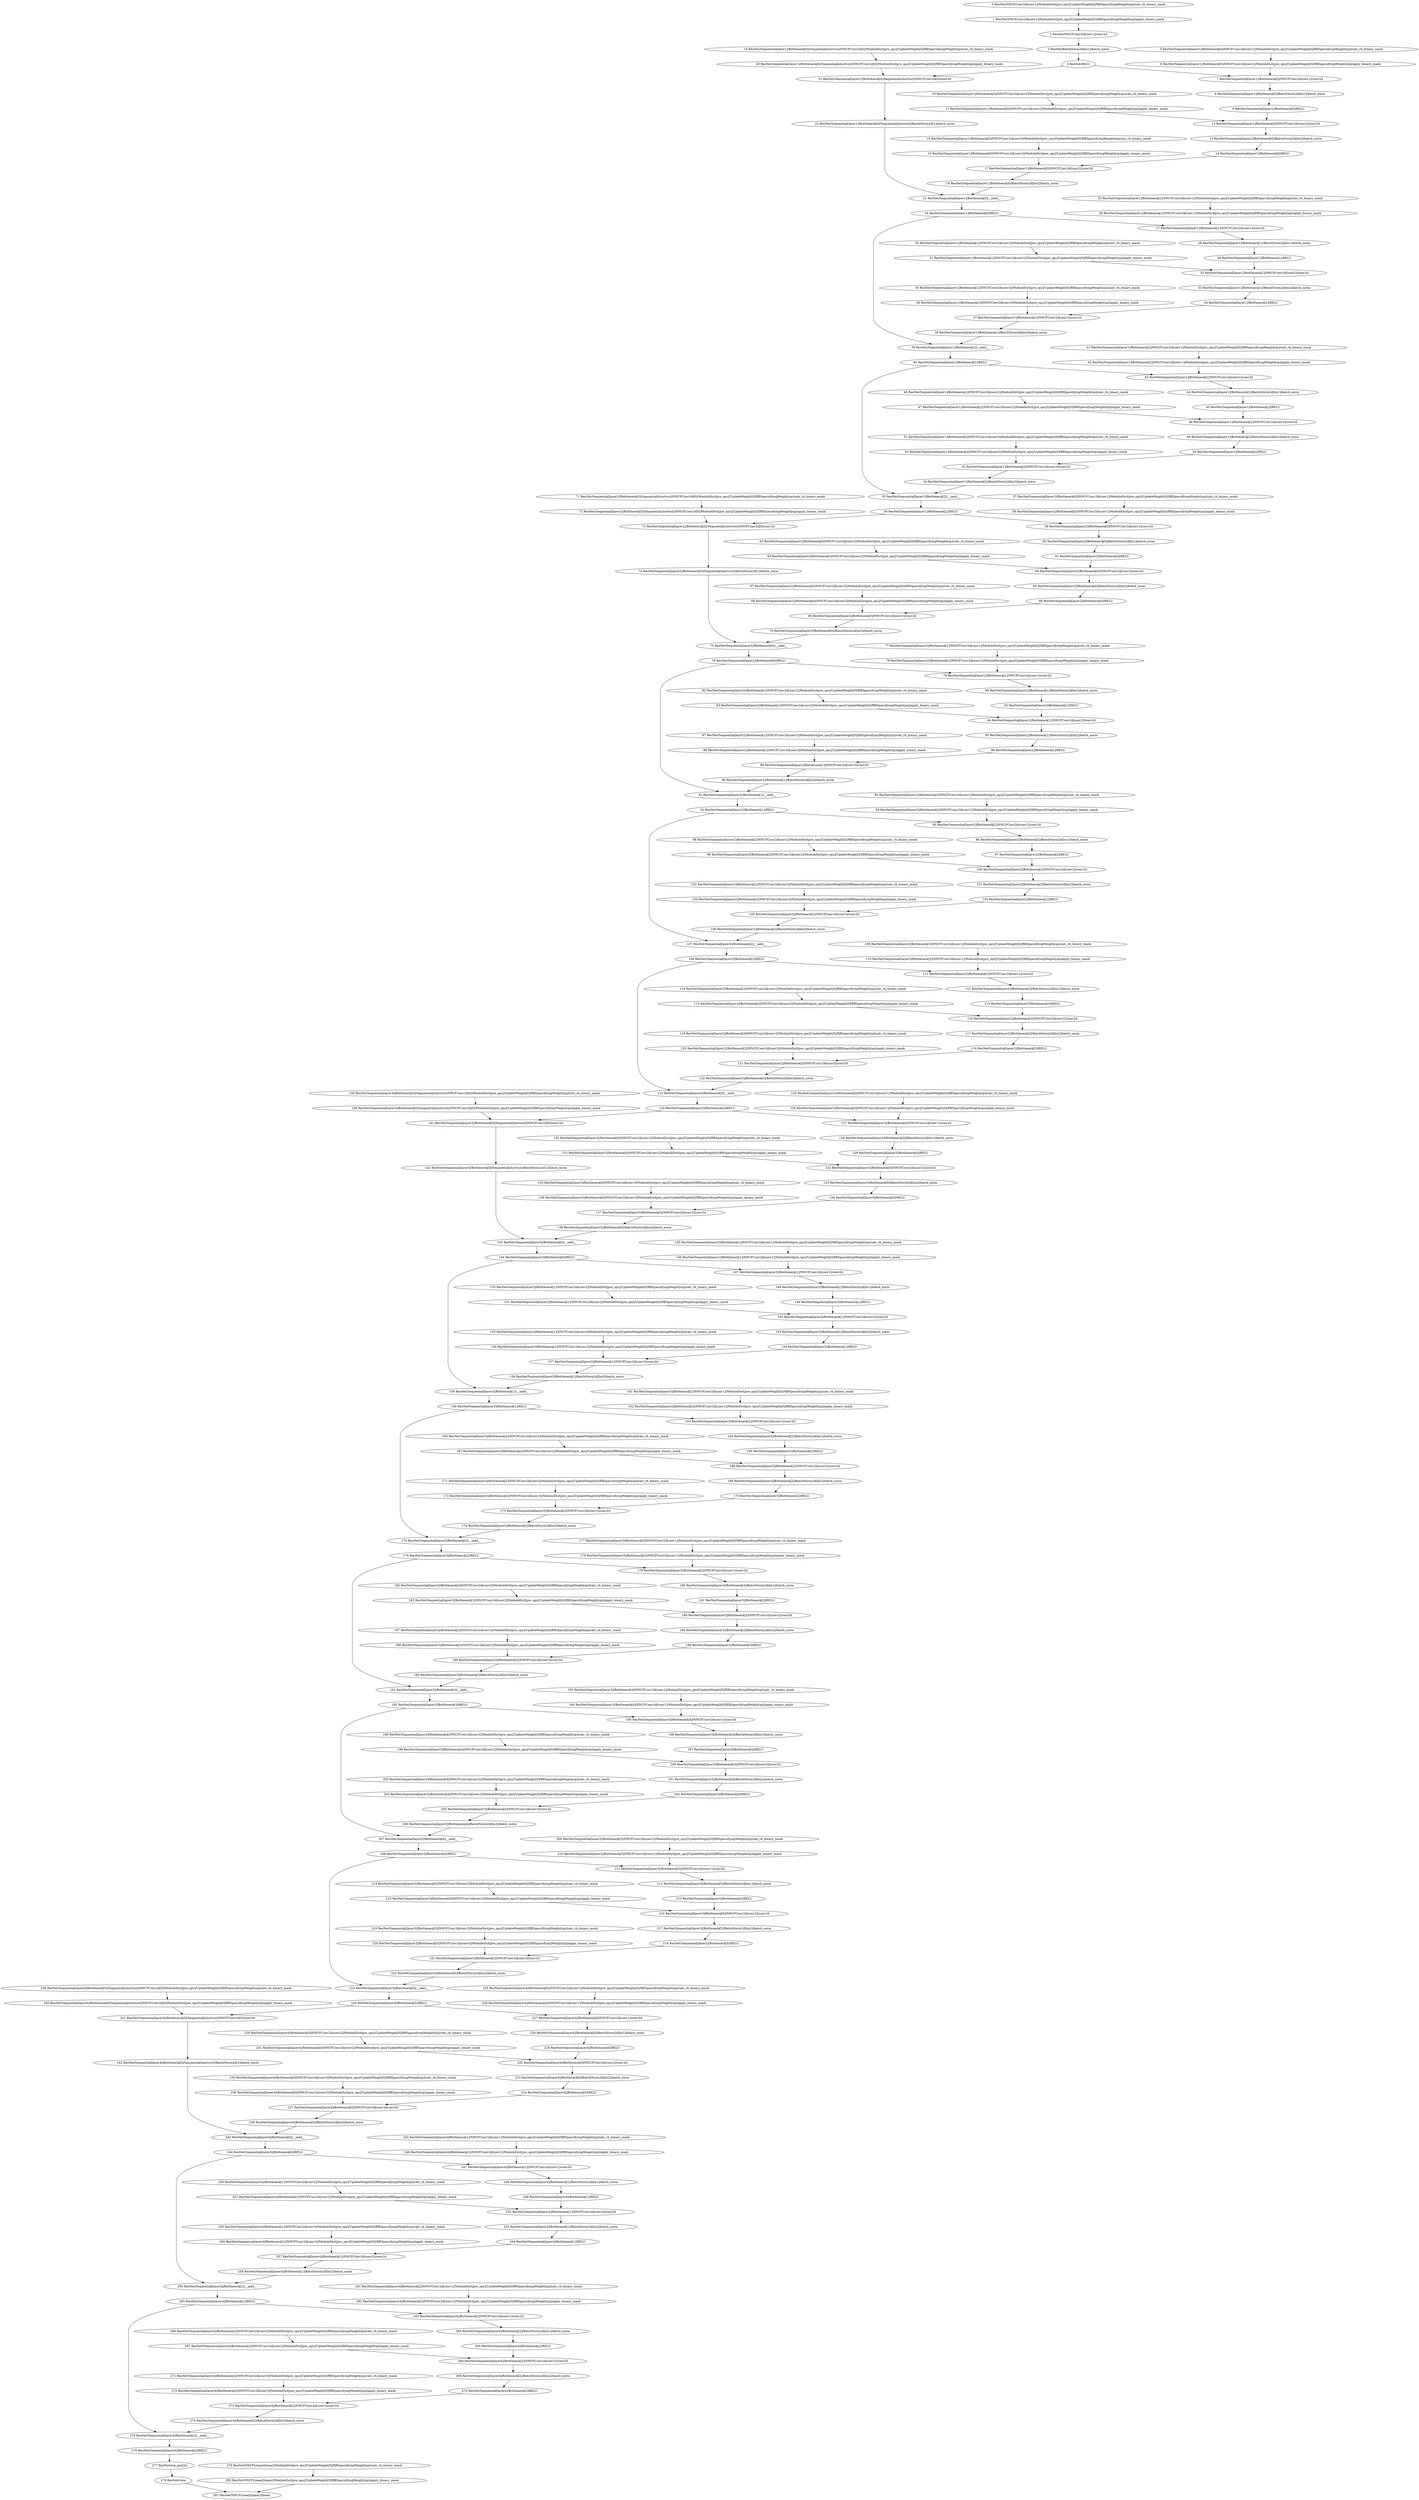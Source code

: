 strict digraph  {
"0 ResNet/NNCFConv2d[conv1]/ModuleDict[pre_ops]/UpdateWeight[0]/RBSparsifyingWeight[op]/calc_rb_binary_mask" [id=0, scope="ResNet/NNCFConv2d[conv1]/ModuleDict[pre_ops]/UpdateWeight[0]/RBSparsifyingWeight[op]", type=calc_rb_binary_mask];
"1 ResNet/NNCFConv2d[conv1]/ModuleDict[pre_ops]/UpdateWeight[0]/RBSparsifyingWeight[op]/apply_binary_mask" [id=1, scope="ResNet/NNCFConv2d[conv1]/ModuleDict[pre_ops]/UpdateWeight[0]/RBSparsifyingWeight[op]", type=apply_binary_mask];
"2 ResNet/NNCFConv2d[conv1]/conv2d" [id=2, scope="ResNet/NNCFConv2d[conv1]", type=conv2d];
"3 ResNet/BatchNorm2d[bn1]/batch_norm" [id=3, scope="ResNet/BatchNorm2d[bn1]", type=batch_norm];
"4 ResNet/RELU" [id=4, scope=ResNet, type=RELU];
"5 ResNet/Sequential[layer1]/Bottleneck[0]/NNCFConv2d[conv1]/ModuleDict[pre_ops]/UpdateWeight[0]/RBSparsifyingWeight[op]/calc_rb_binary_mask" [id=5, scope="ResNet/Sequential[layer1]/Bottleneck[0]/NNCFConv2d[conv1]/ModuleDict[pre_ops]/UpdateWeight[0]/RBSparsifyingWeight[op]", type=calc_rb_binary_mask];
"6 ResNet/Sequential[layer1]/Bottleneck[0]/NNCFConv2d[conv1]/ModuleDict[pre_ops]/UpdateWeight[0]/RBSparsifyingWeight[op]/apply_binary_mask" [id=6, scope="ResNet/Sequential[layer1]/Bottleneck[0]/NNCFConv2d[conv1]/ModuleDict[pre_ops]/UpdateWeight[0]/RBSparsifyingWeight[op]", type=apply_binary_mask];
"7 ResNet/Sequential[layer1]/Bottleneck[0]/NNCFConv2d[conv1]/conv2d" [id=7, scope="ResNet/Sequential[layer1]/Bottleneck[0]/NNCFConv2d[conv1]", type=conv2d];
"8 ResNet/Sequential[layer1]/Bottleneck[0]/BatchNorm2d[bn1]/batch_norm" [id=8, scope="ResNet/Sequential[layer1]/Bottleneck[0]/BatchNorm2d[bn1]", type=batch_norm];
"9 ResNet/Sequential[layer1]/Bottleneck[0]/RELU" [id=9, scope="ResNet/Sequential[layer1]/Bottleneck[0]", type=RELU];
"10 ResNet/Sequential[layer1]/Bottleneck[0]/NNCFConv2d[conv2]/ModuleDict[pre_ops]/UpdateWeight[0]/RBSparsifyingWeight[op]/calc_rb_binary_mask" [id=10, scope="ResNet/Sequential[layer1]/Bottleneck[0]/NNCFConv2d[conv2]/ModuleDict[pre_ops]/UpdateWeight[0]/RBSparsifyingWeight[op]", type=calc_rb_binary_mask];
"11 ResNet/Sequential[layer1]/Bottleneck[0]/NNCFConv2d[conv2]/ModuleDict[pre_ops]/UpdateWeight[0]/RBSparsifyingWeight[op]/apply_binary_mask" [id=11, scope="ResNet/Sequential[layer1]/Bottleneck[0]/NNCFConv2d[conv2]/ModuleDict[pre_ops]/UpdateWeight[0]/RBSparsifyingWeight[op]", type=apply_binary_mask];
"12 ResNet/Sequential[layer1]/Bottleneck[0]/NNCFConv2d[conv2]/conv2d" [id=12, scope="ResNet/Sequential[layer1]/Bottleneck[0]/NNCFConv2d[conv2]", type=conv2d];
"13 ResNet/Sequential[layer1]/Bottleneck[0]/BatchNorm2d[bn2]/batch_norm" [id=13, scope="ResNet/Sequential[layer1]/Bottleneck[0]/BatchNorm2d[bn2]", type=batch_norm];
"14 ResNet/Sequential[layer1]/Bottleneck[0]/RELU" [id=14, scope="ResNet/Sequential[layer1]/Bottleneck[0]", type=RELU];
"15 ResNet/Sequential[layer1]/Bottleneck[0]/NNCFConv2d[conv3]/ModuleDict[pre_ops]/UpdateWeight[0]/RBSparsifyingWeight[op]/calc_rb_binary_mask" [id=15, scope="ResNet/Sequential[layer1]/Bottleneck[0]/NNCFConv2d[conv3]/ModuleDict[pre_ops]/UpdateWeight[0]/RBSparsifyingWeight[op]", type=calc_rb_binary_mask];
"16 ResNet/Sequential[layer1]/Bottleneck[0]/NNCFConv2d[conv3]/ModuleDict[pre_ops]/UpdateWeight[0]/RBSparsifyingWeight[op]/apply_binary_mask" [id=16, scope="ResNet/Sequential[layer1]/Bottleneck[0]/NNCFConv2d[conv3]/ModuleDict[pre_ops]/UpdateWeight[0]/RBSparsifyingWeight[op]", type=apply_binary_mask];
"17 ResNet/Sequential[layer1]/Bottleneck[0]/NNCFConv2d[conv3]/conv2d" [id=17, scope="ResNet/Sequential[layer1]/Bottleneck[0]/NNCFConv2d[conv3]", type=conv2d];
"18 ResNet/Sequential[layer1]/Bottleneck[0]/BatchNorm2d[bn3]/batch_norm" [id=18, scope="ResNet/Sequential[layer1]/Bottleneck[0]/BatchNorm2d[bn3]", type=batch_norm];
"19 ResNet/Sequential[layer1]/Bottleneck[0]/Sequential[shortcut]/NNCFConv2d[0]/ModuleDict[pre_ops]/UpdateWeight[0]/RBSparsifyingWeight[op]/calc_rb_binary_mask" [id=19, scope="ResNet/Sequential[layer1]/Bottleneck[0]/Sequential[shortcut]/NNCFConv2d[0]/ModuleDict[pre_ops]/UpdateWeight[0]/RBSparsifyingWeight[op]", type=calc_rb_binary_mask];
"20 ResNet/Sequential[layer1]/Bottleneck[0]/Sequential[shortcut]/NNCFConv2d[0]/ModuleDict[pre_ops]/UpdateWeight[0]/RBSparsifyingWeight[op]/apply_binary_mask" [id=20, scope="ResNet/Sequential[layer1]/Bottleneck[0]/Sequential[shortcut]/NNCFConv2d[0]/ModuleDict[pre_ops]/UpdateWeight[0]/RBSparsifyingWeight[op]", type=apply_binary_mask];
"21 ResNet/Sequential[layer1]/Bottleneck[0]/Sequential[shortcut]/NNCFConv2d[0]/conv2d" [id=21, scope="ResNet/Sequential[layer1]/Bottleneck[0]/Sequential[shortcut]/NNCFConv2d[0]", type=conv2d];
"22 ResNet/Sequential[layer1]/Bottleneck[0]/Sequential[shortcut]/BatchNorm2d[1]/batch_norm" [id=22, scope="ResNet/Sequential[layer1]/Bottleneck[0]/Sequential[shortcut]/BatchNorm2d[1]", type=batch_norm];
"23 ResNet/Sequential[layer1]/Bottleneck[0]/__iadd__" [id=23, scope="ResNet/Sequential[layer1]/Bottleneck[0]", type=__iadd__];
"24 ResNet/Sequential[layer1]/Bottleneck[0]/RELU" [id=24, scope="ResNet/Sequential[layer1]/Bottleneck[0]", type=RELU];
"25 ResNet/Sequential[layer1]/Bottleneck[1]/NNCFConv2d[conv1]/ModuleDict[pre_ops]/UpdateWeight[0]/RBSparsifyingWeight[op]/calc_rb_binary_mask" [id=25, scope="ResNet/Sequential[layer1]/Bottleneck[1]/NNCFConv2d[conv1]/ModuleDict[pre_ops]/UpdateWeight[0]/RBSparsifyingWeight[op]", type=calc_rb_binary_mask];
"26 ResNet/Sequential[layer1]/Bottleneck[1]/NNCFConv2d[conv1]/ModuleDict[pre_ops]/UpdateWeight[0]/RBSparsifyingWeight[op]/apply_binary_mask" [id=26, scope="ResNet/Sequential[layer1]/Bottleneck[1]/NNCFConv2d[conv1]/ModuleDict[pre_ops]/UpdateWeight[0]/RBSparsifyingWeight[op]", type=apply_binary_mask];
"27 ResNet/Sequential[layer1]/Bottleneck[1]/NNCFConv2d[conv1]/conv2d" [id=27, scope="ResNet/Sequential[layer1]/Bottleneck[1]/NNCFConv2d[conv1]", type=conv2d];
"28 ResNet/Sequential[layer1]/Bottleneck[1]/BatchNorm2d[bn1]/batch_norm" [id=28, scope="ResNet/Sequential[layer1]/Bottleneck[1]/BatchNorm2d[bn1]", type=batch_norm];
"29 ResNet/Sequential[layer1]/Bottleneck[1]/RELU" [id=29, scope="ResNet/Sequential[layer1]/Bottleneck[1]", type=RELU];
"30 ResNet/Sequential[layer1]/Bottleneck[1]/NNCFConv2d[conv2]/ModuleDict[pre_ops]/UpdateWeight[0]/RBSparsifyingWeight[op]/calc_rb_binary_mask" [id=30, scope="ResNet/Sequential[layer1]/Bottleneck[1]/NNCFConv2d[conv2]/ModuleDict[pre_ops]/UpdateWeight[0]/RBSparsifyingWeight[op]", type=calc_rb_binary_mask];
"31 ResNet/Sequential[layer1]/Bottleneck[1]/NNCFConv2d[conv2]/ModuleDict[pre_ops]/UpdateWeight[0]/RBSparsifyingWeight[op]/apply_binary_mask" [id=31, scope="ResNet/Sequential[layer1]/Bottleneck[1]/NNCFConv2d[conv2]/ModuleDict[pre_ops]/UpdateWeight[0]/RBSparsifyingWeight[op]", type=apply_binary_mask];
"32 ResNet/Sequential[layer1]/Bottleneck[1]/NNCFConv2d[conv2]/conv2d" [id=32, scope="ResNet/Sequential[layer1]/Bottleneck[1]/NNCFConv2d[conv2]", type=conv2d];
"33 ResNet/Sequential[layer1]/Bottleneck[1]/BatchNorm2d[bn2]/batch_norm" [id=33, scope="ResNet/Sequential[layer1]/Bottleneck[1]/BatchNorm2d[bn2]", type=batch_norm];
"34 ResNet/Sequential[layer1]/Bottleneck[1]/RELU" [id=34, scope="ResNet/Sequential[layer1]/Bottleneck[1]", type=RELU];
"35 ResNet/Sequential[layer1]/Bottleneck[1]/NNCFConv2d[conv3]/ModuleDict[pre_ops]/UpdateWeight[0]/RBSparsifyingWeight[op]/calc_rb_binary_mask" [id=35, scope="ResNet/Sequential[layer1]/Bottleneck[1]/NNCFConv2d[conv3]/ModuleDict[pre_ops]/UpdateWeight[0]/RBSparsifyingWeight[op]", type=calc_rb_binary_mask];
"36 ResNet/Sequential[layer1]/Bottleneck[1]/NNCFConv2d[conv3]/ModuleDict[pre_ops]/UpdateWeight[0]/RBSparsifyingWeight[op]/apply_binary_mask" [id=36, scope="ResNet/Sequential[layer1]/Bottleneck[1]/NNCFConv2d[conv3]/ModuleDict[pre_ops]/UpdateWeight[0]/RBSparsifyingWeight[op]", type=apply_binary_mask];
"37 ResNet/Sequential[layer1]/Bottleneck[1]/NNCFConv2d[conv3]/conv2d" [id=37, scope="ResNet/Sequential[layer1]/Bottleneck[1]/NNCFConv2d[conv3]", type=conv2d];
"38 ResNet/Sequential[layer1]/Bottleneck[1]/BatchNorm2d[bn3]/batch_norm" [id=38, scope="ResNet/Sequential[layer1]/Bottleneck[1]/BatchNorm2d[bn3]", type=batch_norm];
"39 ResNet/Sequential[layer1]/Bottleneck[1]/__iadd__" [id=39, scope="ResNet/Sequential[layer1]/Bottleneck[1]", type=__iadd__];
"40 ResNet/Sequential[layer1]/Bottleneck[1]/RELU" [id=40, scope="ResNet/Sequential[layer1]/Bottleneck[1]", type=RELU];
"41 ResNet/Sequential[layer1]/Bottleneck[2]/NNCFConv2d[conv1]/ModuleDict[pre_ops]/UpdateWeight[0]/RBSparsifyingWeight[op]/calc_rb_binary_mask" [id=41, scope="ResNet/Sequential[layer1]/Bottleneck[2]/NNCFConv2d[conv1]/ModuleDict[pre_ops]/UpdateWeight[0]/RBSparsifyingWeight[op]", type=calc_rb_binary_mask];
"42 ResNet/Sequential[layer1]/Bottleneck[2]/NNCFConv2d[conv1]/ModuleDict[pre_ops]/UpdateWeight[0]/RBSparsifyingWeight[op]/apply_binary_mask" [id=42, scope="ResNet/Sequential[layer1]/Bottleneck[2]/NNCFConv2d[conv1]/ModuleDict[pre_ops]/UpdateWeight[0]/RBSparsifyingWeight[op]", type=apply_binary_mask];
"43 ResNet/Sequential[layer1]/Bottleneck[2]/NNCFConv2d[conv1]/conv2d" [id=43, scope="ResNet/Sequential[layer1]/Bottleneck[2]/NNCFConv2d[conv1]", type=conv2d];
"44 ResNet/Sequential[layer1]/Bottleneck[2]/BatchNorm2d[bn1]/batch_norm" [id=44, scope="ResNet/Sequential[layer1]/Bottleneck[2]/BatchNorm2d[bn1]", type=batch_norm];
"45 ResNet/Sequential[layer1]/Bottleneck[2]/RELU" [id=45, scope="ResNet/Sequential[layer1]/Bottleneck[2]", type=RELU];
"46 ResNet/Sequential[layer1]/Bottleneck[2]/NNCFConv2d[conv2]/ModuleDict[pre_ops]/UpdateWeight[0]/RBSparsifyingWeight[op]/calc_rb_binary_mask" [id=46, scope="ResNet/Sequential[layer1]/Bottleneck[2]/NNCFConv2d[conv2]/ModuleDict[pre_ops]/UpdateWeight[0]/RBSparsifyingWeight[op]", type=calc_rb_binary_mask];
"47 ResNet/Sequential[layer1]/Bottleneck[2]/NNCFConv2d[conv2]/ModuleDict[pre_ops]/UpdateWeight[0]/RBSparsifyingWeight[op]/apply_binary_mask" [id=47, scope="ResNet/Sequential[layer1]/Bottleneck[2]/NNCFConv2d[conv2]/ModuleDict[pre_ops]/UpdateWeight[0]/RBSparsifyingWeight[op]", type=apply_binary_mask];
"48 ResNet/Sequential[layer1]/Bottleneck[2]/NNCFConv2d[conv2]/conv2d" [id=48, scope="ResNet/Sequential[layer1]/Bottleneck[2]/NNCFConv2d[conv2]", type=conv2d];
"49 ResNet/Sequential[layer1]/Bottleneck[2]/BatchNorm2d[bn2]/batch_norm" [id=49, scope="ResNet/Sequential[layer1]/Bottleneck[2]/BatchNorm2d[bn2]", type=batch_norm];
"50 ResNet/Sequential[layer1]/Bottleneck[2]/RELU" [id=50, scope="ResNet/Sequential[layer1]/Bottleneck[2]", type=RELU];
"51 ResNet/Sequential[layer1]/Bottleneck[2]/NNCFConv2d[conv3]/ModuleDict[pre_ops]/UpdateWeight[0]/RBSparsifyingWeight[op]/calc_rb_binary_mask" [id=51, scope="ResNet/Sequential[layer1]/Bottleneck[2]/NNCFConv2d[conv3]/ModuleDict[pre_ops]/UpdateWeight[0]/RBSparsifyingWeight[op]", type=calc_rb_binary_mask];
"52 ResNet/Sequential[layer1]/Bottleneck[2]/NNCFConv2d[conv3]/ModuleDict[pre_ops]/UpdateWeight[0]/RBSparsifyingWeight[op]/apply_binary_mask" [id=52, scope="ResNet/Sequential[layer1]/Bottleneck[2]/NNCFConv2d[conv3]/ModuleDict[pre_ops]/UpdateWeight[0]/RBSparsifyingWeight[op]", type=apply_binary_mask];
"53 ResNet/Sequential[layer1]/Bottleneck[2]/NNCFConv2d[conv3]/conv2d" [id=53, scope="ResNet/Sequential[layer1]/Bottleneck[2]/NNCFConv2d[conv3]", type=conv2d];
"54 ResNet/Sequential[layer1]/Bottleneck[2]/BatchNorm2d[bn3]/batch_norm" [id=54, scope="ResNet/Sequential[layer1]/Bottleneck[2]/BatchNorm2d[bn3]", type=batch_norm];
"55 ResNet/Sequential[layer1]/Bottleneck[2]/__iadd__" [id=55, scope="ResNet/Sequential[layer1]/Bottleneck[2]", type=__iadd__];
"56 ResNet/Sequential[layer1]/Bottleneck[2]/RELU" [id=56, scope="ResNet/Sequential[layer1]/Bottleneck[2]", type=RELU];
"57 ResNet/Sequential[layer2]/Bottleneck[0]/NNCFConv2d[conv1]/ModuleDict[pre_ops]/UpdateWeight[0]/RBSparsifyingWeight[op]/calc_rb_binary_mask" [id=57, scope="ResNet/Sequential[layer2]/Bottleneck[0]/NNCFConv2d[conv1]/ModuleDict[pre_ops]/UpdateWeight[0]/RBSparsifyingWeight[op]", type=calc_rb_binary_mask];
"58 ResNet/Sequential[layer2]/Bottleneck[0]/NNCFConv2d[conv1]/ModuleDict[pre_ops]/UpdateWeight[0]/RBSparsifyingWeight[op]/apply_binary_mask" [id=58, scope="ResNet/Sequential[layer2]/Bottleneck[0]/NNCFConv2d[conv1]/ModuleDict[pre_ops]/UpdateWeight[0]/RBSparsifyingWeight[op]", type=apply_binary_mask];
"59 ResNet/Sequential[layer2]/Bottleneck[0]/NNCFConv2d[conv1]/conv2d" [id=59, scope="ResNet/Sequential[layer2]/Bottleneck[0]/NNCFConv2d[conv1]", type=conv2d];
"60 ResNet/Sequential[layer2]/Bottleneck[0]/BatchNorm2d[bn1]/batch_norm" [id=60, scope="ResNet/Sequential[layer2]/Bottleneck[0]/BatchNorm2d[bn1]", type=batch_norm];
"61 ResNet/Sequential[layer2]/Bottleneck[0]/RELU" [id=61, scope="ResNet/Sequential[layer2]/Bottleneck[0]", type=RELU];
"62 ResNet/Sequential[layer2]/Bottleneck[0]/NNCFConv2d[conv2]/ModuleDict[pre_ops]/UpdateWeight[0]/RBSparsifyingWeight[op]/calc_rb_binary_mask" [id=62, scope="ResNet/Sequential[layer2]/Bottleneck[0]/NNCFConv2d[conv2]/ModuleDict[pre_ops]/UpdateWeight[0]/RBSparsifyingWeight[op]", type=calc_rb_binary_mask];
"63 ResNet/Sequential[layer2]/Bottleneck[0]/NNCFConv2d[conv2]/ModuleDict[pre_ops]/UpdateWeight[0]/RBSparsifyingWeight[op]/apply_binary_mask" [id=63, scope="ResNet/Sequential[layer2]/Bottleneck[0]/NNCFConv2d[conv2]/ModuleDict[pre_ops]/UpdateWeight[0]/RBSparsifyingWeight[op]", type=apply_binary_mask];
"64 ResNet/Sequential[layer2]/Bottleneck[0]/NNCFConv2d[conv2]/conv2d" [id=64, scope="ResNet/Sequential[layer2]/Bottleneck[0]/NNCFConv2d[conv2]", type=conv2d];
"65 ResNet/Sequential[layer2]/Bottleneck[0]/BatchNorm2d[bn2]/batch_norm" [id=65, scope="ResNet/Sequential[layer2]/Bottleneck[0]/BatchNorm2d[bn2]", type=batch_norm];
"66 ResNet/Sequential[layer2]/Bottleneck[0]/RELU" [id=66, scope="ResNet/Sequential[layer2]/Bottleneck[0]", type=RELU];
"67 ResNet/Sequential[layer2]/Bottleneck[0]/NNCFConv2d[conv3]/ModuleDict[pre_ops]/UpdateWeight[0]/RBSparsifyingWeight[op]/calc_rb_binary_mask" [id=67, scope="ResNet/Sequential[layer2]/Bottleneck[0]/NNCFConv2d[conv3]/ModuleDict[pre_ops]/UpdateWeight[0]/RBSparsifyingWeight[op]", type=calc_rb_binary_mask];
"68 ResNet/Sequential[layer2]/Bottleneck[0]/NNCFConv2d[conv3]/ModuleDict[pre_ops]/UpdateWeight[0]/RBSparsifyingWeight[op]/apply_binary_mask" [id=68, scope="ResNet/Sequential[layer2]/Bottleneck[0]/NNCFConv2d[conv3]/ModuleDict[pre_ops]/UpdateWeight[0]/RBSparsifyingWeight[op]", type=apply_binary_mask];
"69 ResNet/Sequential[layer2]/Bottleneck[0]/NNCFConv2d[conv3]/conv2d" [id=69, scope="ResNet/Sequential[layer2]/Bottleneck[0]/NNCFConv2d[conv3]", type=conv2d];
"70 ResNet/Sequential[layer2]/Bottleneck[0]/BatchNorm2d[bn3]/batch_norm" [id=70, scope="ResNet/Sequential[layer2]/Bottleneck[0]/BatchNorm2d[bn3]", type=batch_norm];
"71 ResNet/Sequential[layer2]/Bottleneck[0]/Sequential[shortcut]/NNCFConv2d[0]/ModuleDict[pre_ops]/UpdateWeight[0]/RBSparsifyingWeight[op]/calc_rb_binary_mask" [id=71, scope="ResNet/Sequential[layer2]/Bottleneck[0]/Sequential[shortcut]/NNCFConv2d[0]/ModuleDict[pre_ops]/UpdateWeight[0]/RBSparsifyingWeight[op]", type=calc_rb_binary_mask];
"72 ResNet/Sequential[layer2]/Bottleneck[0]/Sequential[shortcut]/NNCFConv2d[0]/ModuleDict[pre_ops]/UpdateWeight[0]/RBSparsifyingWeight[op]/apply_binary_mask" [id=72, scope="ResNet/Sequential[layer2]/Bottleneck[0]/Sequential[shortcut]/NNCFConv2d[0]/ModuleDict[pre_ops]/UpdateWeight[0]/RBSparsifyingWeight[op]", type=apply_binary_mask];
"73 ResNet/Sequential[layer2]/Bottleneck[0]/Sequential[shortcut]/NNCFConv2d[0]/conv2d" [id=73, scope="ResNet/Sequential[layer2]/Bottleneck[0]/Sequential[shortcut]/NNCFConv2d[0]", type=conv2d];
"74 ResNet/Sequential[layer2]/Bottleneck[0]/Sequential[shortcut]/BatchNorm2d[1]/batch_norm" [id=74, scope="ResNet/Sequential[layer2]/Bottleneck[0]/Sequential[shortcut]/BatchNorm2d[1]", type=batch_norm];
"75 ResNet/Sequential[layer2]/Bottleneck[0]/__iadd__" [id=75, scope="ResNet/Sequential[layer2]/Bottleneck[0]", type=__iadd__];
"76 ResNet/Sequential[layer2]/Bottleneck[0]/RELU" [id=76, scope="ResNet/Sequential[layer2]/Bottleneck[0]", type=RELU];
"77 ResNet/Sequential[layer2]/Bottleneck[1]/NNCFConv2d[conv1]/ModuleDict[pre_ops]/UpdateWeight[0]/RBSparsifyingWeight[op]/calc_rb_binary_mask" [id=77, scope="ResNet/Sequential[layer2]/Bottleneck[1]/NNCFConv2d[conv1]/ModuleDict[pre_ops]/UpdateWeight[0]/RBSparsifyingWeight[op]", type=calc_rb_binary_mask];
"78 ResNet/Sequential[layer2]/Bottleneck[1]/NNCFConv2d[conv1]/ModuleDict[pre_ops]/UpdateWeight[0]/RBSparsifyingWeight[op]/apply_binary_mask" [id=78, scope="ResNet/Sequential[layer2]/Bottleneck[1]/NNCFConv2d[conv1]/ModuleDict[pre_ops]/UpdateWeight[0]/RBSparsifyingWeight[op]", type=apply_binary_mask];
"79 ResNet/Sequential[layer2]/Bottleneck[1]/NNCFConv2d[conv1]/conv2d" [id=79, scope="ResNet/Sequential[layer2]/Bottleneck[1]/NNCFConv2d[conv1]", type=conv2d];
"80 ResNet/Sequential[layer2]/Bottleneck[1]/BatchNorm2d[bn1]/batch_norm" [id=80, scope="ResNet/Sequential[layer2]/Bottleneck[1]/BatchNorm2d[bn1]", type=batch_norm];
"81 ResNet/Sequential[layer2]/Bottleneck[1]/RELU" [id=81, scope="ResNet/Sequential[layer2]/Bottleneck[1]", type=RELU];
"82 ResNet/Sequential[layer2]/Bottleneck[1]/NNCFConv2d[conv2]/ModuleDict[pre_ops]/UpdateWeight[0]/RBSparsifyingWeight[op]/calc_rb_binary_mask" [id=82, scope="ResNet/Sequential[layer2]/Bottleneck[1]/NNCFConv2d[conv2]/ModuleDict[pre_ops]/UpdateWeight[0]/RBSparsifyingWeight[op]", type=calc_rb_binary_mask];
"83 ResNet/Sequential[layer2]/Bottleneck[1]/NNCFConv2d[conv2]/ModuleDict[pre_ops]/UpdateWeight[0]/RBSparsifyingWeight[op]/apply_binary_mask" [id=83, scope="ResNet/Sequential[layer2]/Bottleneck[1]/NNCFConv2d[conv2]/ModuleDict[pre_ops]/UpdateWeight[0]/RBSparsifyingWeight[op]", type=apply_binary_mask];
"84 ResNet/Sequential[layer2]/Bottleneck[1]/NNCFConv2d[conv2]/conv2d" [id=84, scope="ResNet/Sequential[layer2]/Bottleneck[1]/NNCFConv2d[conv2]", type=conv2d];
"85 ResNet/Sequential[layer2]/Bottleneck[1]/BatchNorm2d[bn2]/batch_norm" [id=85, scope="ResNet/Sequential[layer2]/Bottleneck[1]/BatchNorm2d[bn2]", type=batch_norm];
"86 ResNet/Sequential[layer2]/Bottleneck[1]/RELU" [id=86, scope="ResNet/Sequential[layer2]/Bottleneck[1]", type=RELU];
"87 ResNet/Sequential[layer2]/Bottleneck[1]/NNCFConv2d[conv3]/ModuleDict[pre_ops]/UpdateWeight[0]/RBSparsifyingWeight[op]/calc_rb_binary_mask" [id=87, scope="ResNet/Sequential[layer2]/Bottleneck[1]/NNCFConv2d[conv3]/ModuleDict[pre_ops]/UpdateWeight[0]/RBSparsifyingWeight[op]", type=calc_rb_binary_mask];
"88 ResNet/Sequential[layer2]/Bottleneck[1]/NNCFConv2d[conv3]/ModuleDict[pre_ops]/UpdateWeight[0]/RBSparsifyingWeight[op]/apply_binary_mask" [id=88, scope="ResNet/Sequential[layer2]/Bottleneck[1]/NNCFConv2d[conv3]/ModuleDict[pre_ops]/UpdateWeight[0]/RBSparsifyingWeight[op]", type=apply_binary_mask];
"89 ResNet/Sequential[layer2]/Bottleneck[1]/NNCFConv2d[conv3]/conv2d" [id=89, scope="ResNet/Sequential[layer2]/Bottleneck[1]/NNCFConv2d[conv3]", type=conv2d];
"90 ResNet/Sequential[layer2]/Bottleneck[1]/BatchNorm2d[bn3]/batch_norm" [id=90, scope="ResNet/Sequential[layer2]/Bottleneck[1]/BatchNorm2d[bn3]", type=batch_norm];
"91 ResNet/Sequential[layer2]/Bottleneck[1]/__iadd__" [id=91, scope="ResNet/Sequential[layer2]/Bottleneck[1]", type=__iadd__];
"92 ResNet/Sequential[layer2]/Bottleneck[1]/RELU" [id=92, scope="ResNet/Sequential[layer2]/Bottleneck[1]", type=RELU];
"93 ResNet/Sequential[layer2]/Bottleneck[2]/NNCFConv2d[conv1]/ModuleDict[pre_ops]/UpdateWeight[0]/RBSparsifyingWeight[op]/calc_rb_binary_mask" [id=93, scope="ResNet/Sequential[layer2]/Bottleneck[2]/NNCFConv2d[conv1]/ModuleDict[pre_ops]/UpdateWeight[0]/RBSparsifyingWeight[op]", type=calc_rb_binary_mask];
"94 ResNet/Sequential[layer2]/Bottleneck[2]/NNCFConv2d[conv1]/ModuleDict[pre_ops]/UpdateWeight[0]/RBSparsifyingWeight[op]/apply_binary_mask" [id=94, scope="ResNet/Sequential[layer2]/Bottleneck[2]/NNCFConv2d[conv1]/ModuleDict[pre_ops]/UpdateWeight[0]/RBSparsifyingWeight[op]", type=apply_binary_mask];
"95 ResNet/Sequential[layer2]/Bottleneck[2]/NNCFConv2d[conv1]/conv2d" [id=95, scope="ResNet/Sequential[layer2]/Bottleneck[2]/NNCFConv2d[conv1]", type=conv2d];
"96 ResNet/Sequential[layer2]/Bottleneck[2]/BatchNorm2d[bn1]/batch_norm" [id=96, scope="ResNet/Sequential[layer2]/Bottleneck[2]/BatchNorm2d[bn1]", type=batch_norm];
"97 ResNet/Sequential[layer2]/Bottleneck[2]/RELU" [id=97, scope="ResNet/Sequential[layer2]/Bottleneck[2]", type=RELU];
"98 ResNet/Sequential[layer2]/Bottleneck[2]/NNCFConv2d[conv2]/ModuleDict[pre_ops]/UpdateWeight[0]/RBSparsifyingWeight[op]/calc_rb_binary_mask" [id=98, scope="ResNet/Sequential[layer2]/Bottleneck[2]/NNCFConv2d[conv2]/ModuleDict[pre_ops]/UpdateWeight[0]/RBSparsifyingWeight[op]", type=calc_rb_binary_mask];
"99 ResNet/Sequential[layer2]/Bottleneck[2]/NNCFConv2d[conv2]/ModuleDict[pre_ops]/UpdateWeight[0]/RBSparsifyingWeight[op]/apply_binary_mask" [id=99, scope="ResNet/Sequential[layer2]/Bottleneck[2]/NNCFConv2d[conv2]/ModuleDict[pre_ops]/UpdateWeight[0]/RBSparsifyingWeight[op]", type=apply_binary_mask];
"100 ResNet/Sequential[layer2]/Bottleneck[2]/NNCFConv2d[conv2]/conv2d" [id=100, scope="ResNet/Sequential[layer2]/Bottleneck[2]/NNCFConv2d[conv2]", type=conv2d];
"101 ResNet/Sequential[layer2]/Bottleneck[2]/BatchNorm2d[bn2]/batch_norm" [id=101, scope="ResNet/Sequential[layer2]/Bottleneck[2]/BatchNorm2d[bn2]", type=batch_norm];
"102 ResNet/Sequential[layer2]/Bottleneck[2]/RELU" [id=102, scope="ResNet/Sequential[layer2]/Bottleneck[2]", type=RELU];
"103 ResNet/Sequential[layer2]/Bottleneck[2]/NNCFConv2d[conv3]/ModuleDict[pre_ops]/UpdateWeight[0]/RBSparsifyingWeight[op]/calc_rb_binary_mask" [id=103, scope="ResNet/Sequential[layer2]/Bottleneck[2]/NNCFConv2d[conv3]/ModuleDict[pre_ops]/UpdateWeight[0]/RBSparsifyingWeight[op]", type=calc_rb_binary_mask];
"104 ResNet/Sequential[layer2]/Bottleneck[2]/NNCFConv2d[conv3]/ModuleDict[pre_ops]/UpdateWeight[0]/RBSparsifyingWeight[op]/apply_binary_mask" [id=104, scope="ResNet/Sequential[layer2]/Bottleneck[2]/NNCFConv2d[conv3]/ModuleDict[pre_ops]/UpdateWeight[0]/RBSparsifyingWeight[op]", type=apply_binary_mask];
"105 ResNet/Sequential[layer2]/Bottleneck[2]/NNCFConv2d[conv3]/conv2d" [id=105, scope="ResNet/Sequential[layer2]/Bottleneck[2]/NNCFConv2d[conv3]", type=conv2d];
"106 ResNet/Sequential[layer2]/Bottleneck[2]/BatchNorm2d[bn3]/batch_norm" [id=106, scope="ResNet/Sequential[layer2]/Bottleneck[2]/BatchNorm2d[bn3]", type=batch_norm];
"107 ResNet/Sequential[layer2]/Bottleneck[2]/__iadd__" [id=107, scope="ResNet/Sequential[layer2]/Bottleneck[2]", type=__iadd__];
"108 ResNet/Sequential[layer2]/Bottleneck[2]/RELU" [id=108, scope="ResNet/Sequential[layer2]/Bottleneck[2]", type=RELU];
"109 ResNet/Sequential[layer2]/Bottleneck[3]/NNCFConv2d[conv1]/ModuleDict[pre_ops]/UpdateWeight[0]/RBSparsifyingWeight[op]/calc_rb_binary_mask" [id=109, scope="ResNet/Sequential[layer2]/Bottleneck[3]/NNCFConv2d[conv1]/ModuleDict[pre_ops]/UpdateWeight[0]/RBSparsifyingWeight[op]", type=calc_rb_binary_mask];
"110 ResNet/Sequential[layer2]/Bottleneck[3]/NNCFConv2d[conv1]/ModuleDict[pre_ops]/UpdateWeight[0]/RBSparsifyingWeight[op]/apply_binary_mask" [id=110, scope="ResNet/Sequential[layer2]/Bottleneck[3]/NNCFConv2d[conv1]/ModuleDict[pre_ops]/UpdateWeight[0]/RBSparsifyingWeight[op]", type=apply_binary_mask];
"111 ResNet/Sequential[layer2]/Bottleneck[3]/NNCFConv2d[conv1]/conv2d" [id=111, scope="ResNet/Sequential[layer2]/Bottleneck[3]/NNCFConv2d[conv1]", type=conv2d];
"112 ResNet/Sequential[layer2]/Bottleneck[3]/BatchNorm2d[bn1]/batch_norm" [id=112, scope="ResNet/Sequential[layer2]/Bottleneck[3]/BatchNorm2d[bn1]", type=batch_norm];
"113 ResNet/Sequential[layer2]/Bottleneck[3]/RELU" [id=113, scope="ResNet/Sequential[layer2]/Bottleneck[3]", type=RELU];
"114 ResNet/Sequential[layer2]/Bottleneck[3]/NNCFConv2d[conv2]/ModuleDict[pre_ops]/UpdateWeight[0]/RBSparsifyingWeight[op]/calc_rb_binary_mask" [id=114, scope="ResNet/Sequential[layer2]/Bottleneck[3]/NNCFConv2d[conv2]/ModuleDict[pre_ops]/UpdateWeight[0]/RBSparsifyingWeight[op]", type=calc_rb_binary_mask];
"115 ResNet/Sequential[layer2]/Bottleneck[3]/NNCFConv2d[conv2]/ModuleDict[pre_ops]/UpdateWeight[0]/RBSparsifyingWeight[op]/apply_binary_mask" [id=115, scope="ResNet/Sequential[layer2]/Bottleneck[3]/NNCFConv2d[conv2]/ModuleDict[pre_ops]/UpdateWeight[0]/RBSparsifyingWeight[op]", type=apply_binary_mask];
"116 ResNet/Sequential[layer2]/Bottleneck[3]/NNCFConv2d[conv2]/conv2d" [id=116, scope="ResNet/Sequential[layer2]/Bottleneck[3]/NNCFConv2d[conv2]", type=conv2d];
"117 ResNet/Sequential[layer2]/Bottleneck[3]/BatchNorm2d[bn2]/batch_norm" [id=117, scope="ResNet/Sequential[layer2]/Bottleneck[3]/BatchNorm2d[bn2]", type=batch_norm];
"118 ResNet/Sequential[layer2]/Bottleneck[3]/RELU" [id=118, scope="ResNet/Sequential[layer2]/Bottleneck[3]", type=RELU];
"119 ResNet/Sequential[layer2]/Bottleneck[3]/NNCFConv2d[conv3]/ModuleDict[pre_ops]/UpdateWeight[0]/RBSparsifyingWeight[op]/calc_rb_binary_mask" [id=119, scope="ResNet/Sequential[layer2]/Bottleneck[3]/NNCFConv2d[conv3]/ModuleDict[pre_ops]/UpdateWeight[0]/RBSparsifyingWeight[op]", type=calc_rb_binary_mask];
"120 ResNet/Sequential[layer2]/Bottleneck[3]/NNCFConv2d[conv3]/ModuleDict[pre_ops]/UpdateWeight[0]/RBSparsifyingWeight[op]/apply_binary_mask" [id=120, scope="ResNet/Sequential[layer2]/Bottleneck[3]/NNCFConv2d[conv3]/ModuleDict[pre_ops]/UpdateWeight[0]/RBSparsifyingWeight[op]", type=apply_binary_mask];
"121 ResNet/Sequential[layer2]/Bottleneck[3]/NNCFConv2d[conv3]/conv2d" [id=121, scope="ResNet/Sequential[layer2]/Bottleneck[3]/NNCFConv2d[conv3]", type=conv2d];
"122 ResNet/Sequential[layer2]/Bottleneck[3]/BatchNorm2d[bn3]/batch_norm" [id=122, scope="ResNet/Sequential[layer2]/Bottleneck[3]/BatchNorm2d[bn3]", type=batch_norm];
"123 ResNet/Sequential[layer2]/Bottleneck[3]/__iadd__" [id=123, scope="ResNet/Sequential[layer2]/Bottleneck[3]", type=__iadd__];
"124 ResNet/Sequential[layer2]/Bottleneck[3]/RELU" [id=124, scope="ResNet/Sequential[layer2]/Bottleneck[3]", type=RELU];
"125 ResNet/Sequential[layer3]/Bottleneck[0]/NNCFConv2d[conv1]/ModuleDict[pre_ops]/UpdateWeight[0]/RBSparsifyingWeight[op]/calc_rb_binary_mask" [id=125, scope="ResNet/Sequential[layer3]/Bottleneck[0]/NNCFConv2d[conv1]/ModuleDict[pre_ops]/UpdateWeight[0]/RBSparsifyingWeight[op]", type=calc_rb_binary_mask];
"126 ResNet/Sequential[layer3]/Bottleneck[0]/NNCFConv2d[conv1]/ModuleDict[pre_ops]/UpdateWeight[0]/RBSparsifyingWeight[op]/apply_binary_mask" [id=126, scope="ResNet/Sequential[layer3]/Bottleneck[0]/NNCFConv2d[conv1]/ModuleDict[pre_ops]/UpdateWeight[0]/RBSparsifyingWeight[op]", type=apply_binary_mask];
"127 ResNet/Sequential[layer3]/Bottleneck[0]/NNCFConv2d[conv1]/conv2d" [id=127, scope="ResNet/Sequential[layer3]/Bottleneck[0]/NNCFConv2d[conv1]", type=conv2d];
"128 ResNet/Sequential[layer3]/Bottleneck[0]/BatchNorm2d[bn1]/batch_norm" [id=128, scope="ResNet/Sequential[layer3]/Bottleneck[0]/BatchNorm2d[bn1]", type=batch_norm];
"129 ResNet/Sequential[layer3]/Bottleneck[0]/RELU" [id=129, scope="ResNet/Sequential[layer3]/Bottleneck[0]", type=RELU];
"130 ResNet/Sequential[layer3]/Bottleneck[0]/NNCFConv2d[conv2]/ModuleDict[pre_ops]/UpdateWeight[0]/RBSparsifyingWeight[op]/calc_rb_binary_mask" [id=130, scope="ResNet/Sequential[layer3]/Bottleneck[0]/NNCFConv2d[conv2]/ModuleDict[pre_ops]/UpdateWeight[0]/RBSparsifyingWeight[op]", type=calc_rb_binary_mask];
"131 ResNet/Sequential[layer3]/Bottleneck[0]/NNCFConv2d[conv2]/ModuleDict[pre_ops]/UpdateWeight[0]/RBSparsifyingWeight[op]/apply_binary_mask" [id=131, scope="ResNet/Sequential[layer3]/Bottleneck[0]/NNCFConv2d[conv2]/ModuleDict[pre_ops]/UpdateWeight[0]/RBSparsifyingWeight[op]", type=apply_binary_mask];
"132 ResNet/Sequential[layer3]/Bottleneck[0]/NNCFConv2d[conv2]/conv2d" [id=132, scope="ResNet/Sequential[layer3]/Bottleneck[0]/NNCFConv2d[conv2]", type=conv2d];
"133 ResNet/Sequential[layer3]/Bottleneck[0]/BatchNorm2d[bn2]/batch_norm" [id=133, scope="ResNet/Sequential[layer3]/Bottleneck[0]/BatchNorm2d[bn2]", type=batch_norm];
"134 ResNet/Sequential[layer3]/Bottleneck[0]/RELU" [id=134, scope="ResNet/Sequential[layer3]/Bottleneck[0]", type=RELU];
"135 ResNet/Sequential[layer3]/Bottleneck[0]/NNCFConv2d[conv3]/ModuleDict[pre_ops]/UpdateWeight[0]/RBSparsifyingWeight[op]/calc_rb_binary_mask" [id=135, scope="ResNet/Sequential[layer3]/Bottleneck[0]/NNCFConv2d[conv3]/ModuleDict[pre_ops]/UpdateWeight[0]/RBSparsifyingWeight[op]", type=calc_rb_binary_mask];
"136 ResNet/Sequential[layer3]/Bottleneck[0]/NNCFConv2d[conv3]/ModuleDict[pre_ops]/UpdateWeight[0]/RBSparsifyingWeight[op]/apply_binary_mask" [id=136, scope="ResNet/Sequential[layer3]/Bottleneck[0]/NNCFConv2d[conv3]/ModuleDict[pre_ops]/UpdateWeight[0]/RBSparsifyingWeight[op]", type=apply_binary_mask];
"137 ResNet/Sequential[layer3]/Bottleneck[0]/NNCFConv2d[conv3]/conv2d" [id=137, scope="ResNet/Sequential[layer3]/Bottleneck[0]/NNCFConv2d[conv3]", type=conv2d];
"138 ResNet/Sequential[layer3]/Bottleneck[0]/BatchNorm2d[bn3]/batch_norm" [id=138, scope="ResNet/Sequential[layer3]/Bottleneck[0]/BatchNorm2d[bn3]", type=batch_norm];
"139 ResNet/Sequential[layer3]/Bottleneck[0]/Sequential[shortcut]/NNCFConv2d[0]/ModuleDict[pre_ops]/UpdateWeight[0]/RBSparsifyingWeight[op]/calc_rb_binary_mask" [id=139, scope="ResNet/Sequential[layer3]/Bottleneck[0]/Sequential[shortcut]/NNCFConv2d[0]/ModuleDict[pre_ops]/UpdateWeight[0]/RBSparsifyingWeight[op]", type=calc_rb_binary_mask];
"140 ResNet/Sequential[layer3]/Bottleneck[0]/Sequential[shortcut]/NNCFConv2d[0]/ModuleDict[pre_ops]/UpdateWeight[0]/RBSparsifyingWeight[op]/apply_binary_mask" [id=140, scope="ResNet/Sequential[layer3]/Bottleneck[0]/Sequential[shortcut]/NNCFConv2d[0]/ModuleDict[pre_ops]/UpdateWeight[0]/RBSparsifyingWeight[op]", type=apply_binary_mask];
"141 ResNet/Sequential[layer3]/Bottleneck[0]/Sequential[shortcut]/NNCFConv2d[0]/conv2d" [id=141, scope="ResNet/Sequential[layer3]/Bottleneck[0]/Sequential[shortcut]/NNCFConv2d[0]", type=conv2d];
"142 ResNet/Sequential[layer3]/Bottleneck[0]/Sequential[shortcut]/BatchNorm2d[1]/batch_norm" [id=142, scope="ResNet/Sequential[layer3]/Bottleneck[0]/Sequential[shortcut]/BatchNorm2d[1]", type=batch_norm];
"143 ResNet/Sequential[layer3]/Bottleneck[0]/__iadd__" [id=143, scope="ResNet/Sequential[layer3]/Bottleneck[0]", type=__iadd__];
"144 ResNet/Sequential[layer3]/Bottleneck[0]/RELU" [id=144, scope="ResNet/Sequential[layer3]/Bottleneck[0]", type=RELU];
"145 ResNet/Sequential[layer3]/Bottleneck[1]/NNCFConv2d[conv1]/ModuleDict[pre_ops]/UpdateWeight[0]/RBSparsifyingWeight[op]/calc_rb_binary_mask" [id=145, scope="ResNet/Sequential[layer3]/Bottleneck[1]/NNCFConv2d[conv1]/ModuleDict[pre_ops]/UpdateWeight[0]/RBSparsifyingWeight[op]", type=calc_rb_binary_mask];
"146 ResNet/Sequential[layer3]/Bottleneck[1]/NNCFConv2d[conv1]/ModuleDict[pre_ops]/UpdateWeight[0]/RBSparsifyingWeight[op]/apply_binary_mask" [id=146, scope="ResNet/Sequential[layer3]/Bottleneck[1]/NNCFConv2d[conv1]/ModuleDict[pre_ops]/UpdateWeight[0]/RBSparsifyingWeight[op]", type=apply_binary_mask];
"147 ResNet/Sequential[layer3]/Bottleneck[1]/NNCFConv2d[conv1]/conv2d" [id=147, scope="ResNet/Sequential[layer3]/Bottleneck[1]/NNCFConv2d[conv1]", type=conv2d];
"148 ResNet/Sequential[layer3]/Bottleneck[1]/BatchNorm2d[bn1]/batch_norm" [id=148, scope="ResNet/Sequential[layer3]/Bottleneck[1]/BatchNorm2d[bn1]", type=batch_norm];
"149 ResNet/Sequential[layer3]/Bottleneck[1]/RELU" [id=149, scope="ResNet/Sequential[layer3]/Bottleneck[1]", type=RELU];
"150 ResNet/Sequential[layer3]/Bottleneck[1]/NNCFConv2d[conv2]/ModuleDict[pre_ops]/UpdateWeight[0]/RBSparsifyingWeight[op]/calc_rb_binary_mask" [id=150, scope="ResNet/Sequential[layer3]/Bottleneck[1]/NNCFConv2d[conv2]/ModuleDict[pre_ops]/UpdateWeight[0]/RBSparsifyingWeight[op]", type=calc_rb_binary_mask];
"151 ResNet/Sequential[layer3]/Bottleneck[1]/NNCFConv2d[conv2]/ModuleDict[pre_ops]/UpdateWeight[0]/RBSparsifyingWeight[op]/apply_binary_mask" [id=151, scope="ResNet/Sequential[layer3]/Bottleneck[1]/NNCFConv2d[conv2]/ModuleDict[pre_ops]/UpdateWeight[0]/RBSparsifyingWeight[op]", type=apply_binary_mask];
"152 ResNet/Sequential[layer3]/Bottleneck[1]/NNCFConv2d[conv2]/conv2d" [id=152, scope="ResNet/Sequential[layer3]/Bottleneck[1]/NNCFConv2d[conv2]", type=conv2d];
"153 ResNet/Sequential[layer3]/Bottleneck[1]/BatchNorm2d[bn2]/batch_norm" [id=153, scope="ResNet/Sequential[layer3]/Bottleneck[1]/BatchNorm2d[bn2]", type=batch_norm];
"154 ResNet/Sequential[layer3]/Bottleneck[1]/RELU" [id=154, scope="ResNet/Sequential[layer3]/Bottleneck[1]", type=RELU];
"155 ResNet/Sequential[layer3]/Bottleneck[1]/NNCFConv2d[conv3]/ModuleDict[pre_ops]/UpdateWeight[0]/RBSparsifyingWeight[op]/calc_rb_binary_mask" [id=155, scope="ResNet/Sequential[layer3]/Bottleneck[1]/NNCFConv2d[conv3]/ModuleDict[pre_ops]/UpdateWeight[0]/RBSparsifyingWeight[op]", type=calc_rb_binary_mask];
"156 ResNet/Sequential[layer3]/Bottleneck[1]/NNCFConv2d[conv3]/ModuleDict[pre_ops]/UpdateWeight[0]/RBSparsifyingWeight[op]/apply_binary_mask" [id=156, scope="ResNet/Sequential[layer3]/Bottleneck[1]/NNCFConv2d[conv3]/ModuleDict[pre_ops]/UpdateWeight[0]/RBSparsifyingWeight[op]", type=apply_binary_mask];
"157 ResNet/Sequential[layer3]/Bottleneck[1]/NNCFConv2d[conv3]/conv2d" [id=157, scope="ResNet/Sequential[layer3]/Bottleneck[1]/NNCFConv2d[conv3]", type=conv2d];
"158 ResNet/Sequential[layer3]/Bottleneck[1]/BatchNorm2d[bn3]/batch_norm" [id=158, scope="ResNet/Sequential[layer3]/Bottleneck[1]/BatchNorm2d[bn3]", type=batch_norm];
"159 ResNet/Sequential[layer3]/Bottleneck[1]/__iadd__" [id=159, scope="ResNet/Sequential[layer3]/Bottleneck[1]", type=__iadd__];
"160 ResNet/Sequential[layer3]/Bottleneck[1]/RELU" [id=160, scope="ResNet/Sequential[layer3]/Bottleneck[1]", type=RELU];
"161 ResNet/Sequential[layer3]/Bottleneck[2]/NNCFConv2d[conv1]/ModuleDict[pre_ops]/UpdateWeight[0]/RBSparsifyingWeight[op]/calc_rb_binary_mask" [id=161, scope="ResNet/Sequential[layer3]/Bottleneck[2]/NNCFConv2d[conv1]/ModuleDict[pre_ops]/UpdateWeight[0]/RBSparsifyingWeight[op]", type=calc_rb_binary_mask];
"162 ResNet/Sequential[layer3]/Bottleneck[2]/NNCFConv2d[conv1]/ModuleDict[pre_ops]/UpdateWeight[0]/RBSparsifyingWeight[op]/apply_binary_mask" [id=162, scope="ResNet/Sequential[layer3]/Bottleneck[2]/NNCFConv2d[conv1]/ModuleDict[pre_ops]/UpdateWeight[0]/RBSparsifyingWeight[op]", type=apply_binary_mask];
"163 ResNet/Sequential[layer3]/Bottleneck[2]/NNCFConv2d[conv1]/conv2d" [id=163, scope="ResNet/Sequential[layer3]/Bottleneck[2]/NNCFConv2d[conv1]", type=conv2d];
"164 ResNet/Sequential[layer3]/Bottleneck[2]/BatchNorm2d[bn1]/batch_norm" [id=164, scope="ResNet/Sequential[layer3]/Bottleneck[2]/BatchNorm2d[bn1]", type=batch_norm];
"165 ResNet/Sequential[layer3]/Bottleneck[2]/RELU" [id=165, scope="ResNet/Sequential[layer3]/Bottleneck[2]", type=RELU];
"166 ResNet/Sequential[layer3]/Bottleneck[2]/NNCFConv2d[conv2]/ModuleDict[pre_ops]/UpdateWeight[0]/RBSparsifyingWeight[op]/calc_rb_binary_mask" [id=166, scope="ResNet/Sequential[layer3]/Bottleneck[2]/NNCFConv2d[conv2]/ModuleDict[pre_ops]/UpdateWeight[0]/RBSparsifyingWeight[op]", type=calc_rb_binary_mask];
"167 ResNet/Sequential[layer3]/Bottleneck[2]/NNCFConv2d[conv2]/ModuleDict[pre_ops]/UpdateWeight[0]/RBSparsifyingWeight[op]/apply_binary_mask" [id=167, scope="ResNet/Sequential[layer3]/Bottleneck[2]/NNCFConv2d[conv2]/ModuleDict[pre_ops]/UpdateWeight[0]/RBSparsifyingWeight[op]", type=apply_binary_mask];
"168 ResNet/Sequential[layer3]/Bottleneck[2]/NNCFConv2d[conv2]/conv2d" [id=168, scope="ResNet/Sequential[layer3]/Bottleneck[2]/NNCFConv2d[conv2]", type=conv2d];
"169 ResNet/Sequential[layer3]/Bottleneck[2]/BatchNorm2d[bn2]/batch_norm" [id=169, scope="ResNet/Sequential[layer3]/Bottleneck[2]/BatchNorm2d[bn2]", type=batch_norm];
"170 ResNet/Sequential[layer3]/Bottleneck[2]/RELU" [id=170, scope="ResNet/Sequential[layer3]/Bottleneck[2]", type=RELU];
"171 ResNet/Sequential[layer3]/Bottleneck[2]/NNCFConv2d[conv3]/ModuleDict[pre_ops]/UpdateWeight[0]/RBSparsifyingWeight[op]/calc_rb_binary_mask" [id=171, scope="ResNet/Sequential[layer3]/Bottleneck[2]/NNCFConv2d[conv3]/ModuleDict[pre_ops]/UpdateWeight[0]/RBSparsifyingWeight[op]", type=calc_rb_binary_mask];
"172 ResNet/Sequential[layer3]/Bottleneck[2]/NNCFConv2d[conv3]/ModuleDict[pre_ops]/UpdateWeight[0]/RBSparsifyingWeight[op]/apply_binary_mask" [id=172, scope="ResNet/Sequential[layer3]/Bottleneck[2]/NNCFConv2d[conv3]/ModuleDict[pre_ops]/UpdateWeight[0]/RBSparsifyingWeight[op]", type=apply_binary_mask];
"173 ResNet/Sequential[layer3]/Bottleneck[2]/NNCFConv2d[conv3]/conv2d" [id=173, scope="ResNet/Sequential[layer3]/Bottleneck[2]/NNCFConv2d[conv3]", type=conv2d];
"174 ResNet/Sequential[layer3]/Bottleneck[2]/BatchNorm2d[bn3]/batch_norm" [id=174, scope="ResNet/Sequential[layer3]/Bottleneck[2]/BatchNorm2d[bn3]", type=batch_norm];
"175 ResNet/Sequential[layer3]/Bottleneck[2]/__iadd__" [id=175, scope="ResNet/Sequential[layer3]/Bottleneck[2]", type=__iadd__];
"176 ResNet/Sequential[layer3]/Bottleneck[2]/RELU" [id=176, scope="ResNet/Sequential[layer3]/Bottleneck[2]", type=RELU];
"177 ResNet/Sequential[layer3]/Bottleneck[3]/NNCFConv2d[conv1]/ModuleDict[pre_ops]/UpdateWeight[0]/RBSparsifyingWeight[op]/calc_rb_binary_mask" [id=177, scope="ResNet/Sequential[layer3]/Bottleneck[3]/NNCFConv2d[conv1]/ModuleDict[pre_ops]/UpdateWeight[0]/RBSparsifyingWeight[op]", type=calc_rb_binary_mask];
"178 ResNet/Sequential[layer3]/Bottleneck[3]/NNCFConv2d[conv1]/ModuleDict[pre_ops]/UpdateWeight[0]/RBSparsifyingWeight[op]/apply_binary_mask" [id=178, scope="ResNet/Sequential[layer3]/Bottleneck[3]/NNCFConv2d[conv1]/ModuleDict[pre_ops]/UpdateWeight[0]/RBSparsifyingWeight[op]", type=apply_binary_mask];
"179 ResNet/Sequential[layer3]/Bottleneck[3]/NNCFConv2d[conv1]/conv2d" [id=179, scope="ResNet/Sequential[layer3]/Bottleneck[3]/NNCFConv2d[conv1]", type=conv2d];
"180 ResNet/Sequential[layer3]/Bottleneck[3]/BatchNorm2d[bn1]/batch_norm" [id=180, scope="ResNet/Sequential[layer3]/Bottleneck[3]/BatchNorm2d[bn1]", type=batch_norm];
"181 ResNet/Sequential[layer3]/Bottleneck[3]/RELU" [id=181, scope="ResNet/Sequential[layer3]/Bottleneck[3]", type=RELU];
"182 ResNet/Sequential[layer3]/Bottleneck[3]/NNCFConv2d[conv2]/ModuleDict[pre_ops]/UpdateWeight[0]/RBSparsifyingWeight[op]/calc_rb_binary_mask" [id=182, scope="ResNet/Sequential[layer3]/Bottleneck[3]/NNCFConv2d[conv2]/ModuleDict[pre_ops]/UpdateWeight[0]/RBSparsifyingWeight[op]", type=calc_rb_binary_mask];
"183 ResNet/Sequential[layer3]/Bottleneck[3]/NNCFConv2d[conv2]/ModuleDict[pre_ops]/UpdateWeight[0]/RBSparsifyingWeight[op]/apply_binary_mask" [id=183, scope="ResNet/Sequential[layer3]/Bottleneck[3]/NNCFConv2d[conv2]/ModuleDict[pre_ops]/UpdateWeight[0]/RBSparsifyingWeight[op]", type=apply_binary_mask];
"184 ResNet/Sequential[layer3]/Bottleneck[3]/NNCFConv2d[conv2]/conv2d" [id=184, scope="ResNet/Sequential[layer3]/Bottleneck[3]/NNCFConv2d[conv2]", type=conv2d];
"185 ResNet/Sequential[layer3]/Bottleneck[3]/BatchNorm2d[bn2]/batch_norm" [id=185, scope="ResNet/Sequential[layer3]/Bottleneck[3]/BatchNorm2d[bn2]", type=batch_norm];
"186 ResNet/Sequential[layer3]/Bottleneck[3]/RELU" [id=186, scope="ResNet/Sequential[layer3]/Bottleneck[3]", type=RELU];
"187 ResNet/Sequential[layer3]/Bottleneck[3]/NNCFConv2d[conv3]/ModuleDict[pre_ops]/UpdateWeight[0]/RBSparsifyingWeight[op]/calc_rb_binary_mask" [id=187, scope="ResNet/Sequential[layer3]/Bottleneck[3]/NNCFConv2d[conv3]/ModuleDict[pre_ops]/UpdateWeight[0]/RBSparsifyingWeight[op]", type=calc_rb_binary_mask];
"188 ResNet/Sequential[layer3]/Bottleneck[3]/NNCFConv2d[conv3]/ModuleDict[pre_ops]/UpdateWeight[0]/RBSparsifyingWeight[op]/apply_binary_mask" [id=188, scope="ResNet/Sequential[layer3]/Bottleneck[3]/NNCFConv2d[conv3]/ModuleDict[pre_ops]/UpdateWeight[0]/RBSparsifyingWeight[op]", type=apply_binary_mask];
"189 ResNet/Sequential[layer3]/Bottleneck[3]/NNCFConv2d[conv3]/conv2d" [id=189, scope="ResNet/Sequential[layer3]/Bottleneck[3]/NNCFConv2d[conv3]", type=conv2d];
"190 ResNet/Sequential[layer3]/Bottleneck[3]/BatchNorm2d[bn3]/batch_norm" [id=190, scope="ResNet/Sequential[layer3]/Bottleneck[3]/BatchNorm2d[bn3]", type=batch_norm];
"191 ResNet/Sequential[layer3]/Bottleneck[3]/__iadd__" [id=191, scope="ResNet/Sequential[layer3]/Bottleneck[3]", type=__iadd__];
"192 ResNet/Sequential[layer3]/Bottleneck[3]/RELU" [id=192, scope="ResNet/Sequential[layer3]/Bottleneck[3]", type=RELU];
"193 ResNet/Sequential[layer3]/Bottleneck[4]/NNCFConv2d[conv1]/ModuleDict[pre_ops]/UpdateWeight[0]/RBSparsifyingWeight[op]/calc_rb_binary_mask" [id=193, scope="ResNet/Sequential[layer3]/Bottleneck[4]/NNCFConv2d[conv1]/ModuleDict[pre_ops]/UpdateWeight[0]/RBSparsifyingWeight[op]", type=calc_rb_binary_mask];
"194 ResNet/Sequential[layer3]/Bottleneck[4]/NNCFConv2d[conv1]/ModuleDict[pre_ops]/UpdateWeight[0]/RBSparsifyingWeight[op]/apply_binary_mask" [id=194, scope="ResNet/Sequential[layer3]/Bottleneck[4]/NNCFConv2d[conv1]/ModuleDict[pre_ops]/UpdateWeight[0]/RBSparsifyingWeight[op]", type=apply_binary_mask];
"195 ResNet/Sequential[layer3]/Bottleneck[4]/NNCFConv2d[conv1]/conv2d" [id=195, scope="ResNet/Sequential[layer3]/Bottleneck[4]/NNCFConv2d[conv1]", type=conv2d];
"196 ResNet/Sequential[layer3]/Bottleneck[4]/BatchNorm2d[bn1]/batch_norm" [id=196, scope="ResNet/Sequential[layer3]/Bottleneck[4]/BatchNorm2d[bn1]", type=batch_norm];
"197 ResNet/Sequential[layer3]/Bottleneck[4]/RELU" [id=197, scope="ResNet/Sequential[layer3]/Bottleneck[4]", type=RELU];
"198 ResNet/Sequential[layer3]/Bottleneck[4]/NNCFConv2d[conv2]/ModuleDict[pre_ops]/UpdateWeight[0]/RBSparsifyingWeight[op]/calc_rb_binary_mask" [id=198, scope="ResNet/Sequential[layer3]/Bottleneck[4]/NNCFConv2d[conv2]/ModuleDict[pre_ops]/UpdateWeight[0]/RBSparsifyingWeight[op]", type=calc_rb_binary_mask];
"199 ResNet/Sequential[layer3]/Bottleneck[4]/NNCFConv2d[conv2]/ModuleDict[pre_ops]/UpdateWeight[0]/RBSparsifyingWeight[op]/apply_binary_mask" [id=199, scope="ResNet/Sequential[layer3]/Bottleneck[4]/NNCFConv2d[conv2]/ModuleDict[pre_ops]/UpdateWeight[0]/RBSparsifyingWeight[op]", type=apply_binary_mask];
"200 ResNet/Sequential[layer3]/Bottleneck[4]/NNCFConv2d[conv2]/conv2d" [id=200, scope="ResNet/Sequential[layer3]/Bottleneck[4]/NNCFConv2d[conv2]", type=conv2d];
"201 ResNet/Sequential[layer3]/Bottleneck[4]/BatchNorm2d[bn2]/batch_norm" [id=201, scope="ResNet/Sequential[layer3]/Bottleneck[4]/BatchNorm2d[bn2]", type=batch_norm];
"202 ResNet/Sequential[layer3]/Bottleneck[4]/RELU" [id=202, scope="ResNet/Sequential[layer3]/Bottleneck[4]", type=RELU];
"203 ResNet/Sequential[layer3]/Bottleneck[4]/NNCFConv2d[conv3]/ModuleDict[pre_ops]/UpdateWeight[0]/RBSparsifyingWeight[op]/calc_rb_binary_mask" [id=203, scope="ResNet/Sequential[layer3]/Bottleneck[4]/NNCFConv2d[conv3]/ModuleDict[pre_ops]/UpdateWeight[0]/RBSparsifyingWeight[op]", type=calc_rb_binary_mask];
"204 ResNet/Sequential[layer3]/Bottleneck[4]/NNCFConv2d[conv3]/ModuleDict[pre_ops]/UpdateWeight[0]/RBSparsifyingWeight[op]/apply_binary_mask" [id=204, scope="ResNet/Sequential[layer3]/Bottleneck[4]/NNCFConv2d[conv3]/ModuleDict[pre_ops]/UpdateWeight[0]/RBSparsifyingWeight[op]", type=apply_binary_mask];
"205 ResNet/Sequential[layer3]/Bottleneck[4]/NNCFConv2d[conv3]/conv2d" [id=205, scope="ResNet/Sequential[layer3]/Bottleneck[4]/NNCFConv2d[conv3]", type=conv2d];
"206 ResNet/Sequential[layer3]/Bottleneck[4]/BatchNorm2d[bn3]/batch_norm" [id=206, scope="ResNet/Sequential[layer3]/Bottleneck[4]/BatchNorm2d[bn3]", type=batch_norm];
"207 ResNet/Sequential[layer3]/Bottleneck[4]/__iadd__" [id=207, scope="ResNet/Sequential[layer3]/Bottleneck[4]", type=__iadd__];
"208 ResNet/Sequential[layer3]/Bottleneck[4]/RELU" [id=208, scope="ResNet/Sequential[layer3]/Bottleneck[4]", type=RELU];
"209 ResNet/Sequential[layer3]/Bottleneck[5]/NNCFConv2d[conv1]/ModuleDict[pre_ops]/UpdateWeight[0]/RBSparsifyingWeight[op]/calc_rb_binary_mask" [id=209, scope="ResNet/Sequential[layer3]/Bottleneck[5]/NNCFConv2d[conv1]/ModuleDict[pre_ops]/UpdateWeight[0]/RBSparsifyingWeight[op]", type=calc_rb_binary_mask];
"210 ResNet/Sequential[layer3]/Bottleneck[5]/NNCFConv2d[conv1]/ModuleDict[pre_ops]/UpdateWeight[0]/RBSparsifyingWeight[op]/apply_binary_mask" [id=210, scope="ResNet/Sequential[layer3]/Bottleneck[5]/NNCFConv2d[conv1]/ModuleDict[pre_ops]/UpdateWeight[0]/RBSparsifyingWeight[op]", type=apply_binary_mask];
"211 ResNet/Sequential[layer3]/Bottleneck[5]/NNCFConv2d[conv1]/conv2d" [id=211, scope="ResNet/Sequential[layer3]/Bottleneck[5]/NNCFConv2d[conv1]", type=conv2d];
"212 ResNet/Sequential[layer3]/Bottleneck[5]/BatchNorm2d[bn1]/batch_norm" [id=212, scope="ResNet/Sequential[layer3]/Bottleneck[5]/BatchNorm2d[bn1]", type=batch_norm];
"213 ResNet/Sequential[layer3]/Bottleneck[5]/RELU" [id=213, scope="ResNet/Sequential[layer3]/Bottleneck[5]", type=RELU];
"214 ResNet/Sequential[layer3]/Bottleneck[5]/NNCFConv2d[conv2]/ModuleDict[pre_ops]/UpdateWeight[0]/RBSparsifyingWeight[op]/calc_rb_binary_mask" [id=214, scope="ResNet/Sequential[layer3]/Bottleneck[5]/NNCFConv2d[conv2]/ModuleDict[pre_ops]/UpdateWeight[0]/RBSparsifyingWeight[op]", type=calc_rb_binary_mask];
"215 ResNet/Sequential[layer3]/Bottleneck[5]/NNCFConv2d[conv2]/ModuleDict[pre_ops]/UpdateWeight[0]/RBSparsifyingWeight[op]/apply_binary_mask" [id=215, scope="ResNet/Sequential[layer3]/Bottleneck[5]/NNCFConv2d[conv2]/ModuleDict[pre_ops]/UpdateWeight[0]/RBSparsifyingWeight[op]", type=apply_binary_mask];
"216 ResNet/Sequential[layer3]/Bottleneck[5]/NNCFConv2d[conv2]/conv2d" [id=216, scope="ResNet/Sequential[layer3]/Bottleneck[5]/NNCFConv2d[conv2]", type=conv2d];
"217 ResNet/Sequential[layer3]/Bottleneck[5]/BatchNorm2d[bn2]/batch_norm" [id=217, scope="ResNet/Sequential[layer3]/Bottleneck[5]/BatchNorm2d[bn2]", type=batch_norm];
"218 ResNet/Sequential[layer3]/Bottleneck[5]/RELU" [id=218, scope="ResNet/Sequential[layer3]/Bottleneck[5]", type=RELU];
"219 ResNet/Sequential[layer3]/Bottleneck[5]/NNCFConv2d[conv3]/ModuleDict[pre_ops]/UpdateWeight[0]/RBSparsifyingWeight[op]/calc_rb_binary_mask" [id=219, scope="ResNet/Sequential[layer3]/Bottleneck[5]/NNCFConv2d[conv3]/ModuleDict[pre_ops]/UpdateWeight[0]/RBSparsifyingWeight[op]", type=calc_rb_binary_mask];
"220 ResNet/Sequential[layer3]/Bottleneck[5]/NNCFConv2d[conv3]/ModuleDict[pre_ops]/UpdateWeight[0]/RBSparsifyingWeight[op]/apply_binary_mask" [id=220, scope="ResNet/Sequential[layer3]/Bottleneck[5]/NNCFConv2d[conv3]/ModuleDict[pre_ops]/UpdateWeight[0]/RBSparsifyingWeight[op]", type=apply_binary_mask];
"221 ResNet/Sequential[layer3]/Bottleneck[5]/NNCFConv2d[conv3]/conv2d" [id=221, scope="ResNet/Sequential[layer3]/Bottleneck[5]/NNCFConv2d[conv3]", type=conv2d];
"222 ResNet/Sequential[layer3]/Bottleneck[5]/BatchNorm2d[bn3]/batch_norm" [id=222, scope="ResNet/Sequential[layer3]/Bottleneck[5]/BatchNorm2d[bn3]", type=batch_norm];
"223 ResNet/Sequential[layer3]/Bottleneck[5]/__iadd__" [id=223, scope="ResNet/Sequential[layer3]/Bottleneck[5]", type=__iadd__];
"224 ResNet/Sequential[layer3]/Bottleneck[5]/RELU" [id=224, scope="ResNet/Sequential[layer3]/Bottleneck[5]", type=RELU];
"225 ResNet/Sequential[layer4]/Bottleneck[0]/NNCFConv2d[conv1]/ModuleDict[pre_ops]/UpdateWeight[0]/RBSparsifyingWeight[op]/calc_rb_binary_mask" [id=225, scope="ResNet/Sequential[layer4]/Bottleneck[0]/NNCFConv2d[conv1]/ModuleDict[pre_ops]/UpdateWeight[0]/RBSparsifyingWeight[op]", type=calc_rb_binary_mask];
"226 ResNet/Sequential[layer4]/Bottleneck[0]/NNCFConv2d[conv1]/ModuleDict[pre_ops]/UpdateWeight[0]/RBSparsifyingWeight[op]/apply_binary_mask" [id=226, scope="ResNet/Sequential[layer4]/Bottleneck[0]/NNCFConv2d[conv1]/ModuleDict[pre_ops]/UpdateWeight[0]/RBSparsifyingWeight[op]", type=apply_binary_mask];
"227 ResNet/Sequential[layer4]/Bottleneck[0]/NNCFConv2d[conv1]/conv2d" [id=227, scope="ResNet/Sequential[layer4]/Bottleneck[0]/NNCFConv2d[conv1]", type=conv2d];
"228 ResNet/Sequential[layer4]/Bottleneck[0]/BatchNorm2d[bn1]/batch_norm" [id=228, scope="ResNet/Sequential[layer4]/Bottleneck[0]/BatchNorm2d[bn1]", type=batch_norm];
"229 ResNet/Sequential[layer4]/Bottleneck[0]/RELU" [id=229, scope="ResNet/Sequential[layer4]/Bottleneck[0]", type=RELU];
"230 ResNet/Sequential[layer4]/Bottleneck[0]/NNCFConv2d[conv2]/ModuleDict[pre_ops]/UpdateWeight[0]/RBSparsifyingWeight[op]/calc_rb_binary_mask" [id=230, scope="ResNet/Sequential[layer4]/Bottleneck[0]/NNCFConv2d[conv2]/ModuleDict[pre_ops]/UpdateWeight[0]/RBSparsifyingWeight[op]", type=calc_rb_binary_mask];
"231 ResNet/Sequential[layer4]/Bottleneck[0]/NNCFConv2d[conv2]/ModuleDict[pre_ops]/UpdateWeight[0]/RBSparsifyingWeight[op]/apply_binary_mask" [id=231, scope="ResNet/Sequential[layer4]/Bottleneck[0]/NNCFConv2d[conv2]/ModuleDict[pre_ops]/UpdateWeight[0]/RBSparsifyingWeight[op]", type=apply_binary_mask];
"232 ResNet/Sequential[layer4]/Bottleneck[0]/NNCFConv2d[conv2]/conv2d" [id=232, scope="ResNet/Sequential[layer4]/Bottleneck[0]/NNCFConv2d[conv2]", type=conv2d];
"233 ResNet/Sequential[layer4]/Bottleneck[0]/BatchNorm2d[bn2]/batch_norm" [id=233, scope="ResNet/Sequential[layer4]/Bottleneck[0]/BatchNorm2d[bn2]", type=batch_norm];
"234 ResNet/Sequential[layer4]/Bottleneck[0]/RELU" [id=234, scope="ResNet/Sequential[layer4]/Bottleneck[0]", type=RELU];
"235 ResNet/Sequential[layer4]/Bottleneck[0]/NNCFConv2d[conv3]/ModuleDict[pre_ops]/UpdateWeight[0]/RBSparsifyingWeight[op]/calc_rb_binary_mask" [id=235, scope="ResNet/Sequential[layer4]/Bottleneck[0]/NNCFConv2d[conv3]/ModuleDict[pre_ops]/UpdateWeight[0]/RBSparsifyingWeight[op]", type=calc_rb_binary_mask];
"236 ResNet/Sequential[layer4]/Bottleneck[0]/NNCFConv2d[conv3]/ModuleDict[pre_ops]/UpdateWeight[0]/RBSparsifyingWeight[op]/apply_binary_mask" [id=236, scope="ResNet/Sequential[layer4]/Bottleneck[0]/NNCFConv2d[conv3]/ModuleDict[pre_ops]/UpdateWeight[0]/RBSparsifyingWeight[op]", type=apply_binary_mask];
"237 ResNet/Sequential[layer4]/Bottleneck[0]/NNCFConv2d[conv3]/conv2d" [id=237, scope="ResNet/Sequential[layer4]/Bottleneck[0]/NNCFConv2d[conv3]", type=conv2d];
"238 ResNet/Sequential[layer4]/Bottleneck[0]/BatchNorm2d[bn3]/batch_norm" [id=238, scope="ResNet/Sequential[layer4]/Bottleneck[0]/BatchNorm2d[bn3]", type=batch_norm];
"239 ResNet/Sequential[layer4]/Bottleneck[0]/Sequential[shortcut]/NNCFConv2d[0]/ModuleDict[pre_ops]/UpdateWeight[0]/RBSparsifyingWeight[op]/calc_rb_binary_mask" [id=239, scope="ResNet/Sequential[layer4]/Bottleneck[0]/Sequential[shortcut]/NNCFConv2d[0]/ModuleDict[pre_ops]/UpdateWeight[0]/RBSparsifyingWeight[op]", type=calc_rb_binary_mask];
"240 ResNet/Sequential[layer4]/Bottleneck[0]/Sequential[shortcut]/NNCFConv2d[0]/ModuleDict[pre_ops]/UpdateWeight[0]/RBSparsifyingWeight[op]/apply_binary_mask" [id=240, scope="ResNet/Sequential[layer4]/Bottleneck[0]/Sequential[shortcut]/NNCFConv2d[0]/ModuleDict[pre_ops]/UpdateWeight[0]/RBSparsifyingWeight[op]", type=apply_binary_mask];
"241 ResNet/Sequential[layer4]/Bottleneck[0]/Sequential[shortcut]/NNCFConv2d[0]/conv2d" [id=241, scope="ResNet/Sequential[layer4]/Bottleneck[0]/Sequential[shortcut]/NNCFConv2d[0]", type=conv2d];
"242 ResNet/Sequential[layer4]/Bottleneck[0]/Sequential[shortcut]/BatchNorm2d[1]/batch_norm" [id=242, scope="ResNet/Sequential[layer4]/Bottleneck[0]/Sequential[shortcut]/BatchNorm2d[1]", type=batch_norm];
"243 ResNet/Sequential[layer4]/Bottleneck[0]/__iadd__" [id=243, scope="ResNet/Sequential[layer4]/Bottleneck[0]", type=__iadd__];
"244 ResNet/Sequential[layer4]/Bottleneck[0]/RELU" [id=244, scope="ResNet/Sequential[layer4]/Bottleneck[0]", type=RELU];
"245 ResNet/Sequential[layer4]/Bottleneck[1]/NNCFConv2d[conv1]/ModuleDict[pre_ops]/UpdateWeight[0]/RBSparsifyingWeight[op]/calc_rb_binary_mask" [id=245, scope="ResNet/Sequential[layer4]/Bottleneck[1]/NNCFConv2d[conv1]/ModuleDict[pre_ops]/UpdateWeight[0]/RBSparsifyingWeight[op]", type=calc_rb_binary_mask];
"246 ResNet/Sequential[layer4]/Bottleneck[1]/NNCFConv2d[conv1]/ModuleDict[pre_ops]/UpdateWeight[0]/RBSparsifyingWeight[op]/apply_binary_mask" [id=246, scope="ResNet/Sequential[layer4]/Bottleneck[1]/NNCFConv2d[conv1]/ModuleDict[pre_ops]/UpdateWeight[0]/RBSparsifyingWeight[op]", type=apply_binary_mask];
"247 ResNet/Sequential[layer4]/Bottleneck[1]/NNCFConv2d[conv1]/conv2d" [id=247, scope="ResNet/Sequential[layer4]/Bottleneck[1]/NNCFConv2d[conv1]", type=conv2d];
"248 ResNet/Sequential[layer4]/Bottleneck[1]/BatchNorm2d[bn1]/batch_norm" [id=248, scope="ResNet/Sequential[layer4]/Bottleneck[1]/BatchNorm2d[bn1]", type=batch_norm];
"249 ResNet/Sequential[layer4]/Bottleneck[1]/RELU" [id=249, scope="ResNet/Sequential[layer4]/Bottleneck[1]", type=RELU];
"250 ResNet/Sequential[layer4]/Bottleneck[1]/NNCFConv2d[conv2]/ModuleDict[pre_ops]/UpdateWeight[0]/RBSparsifyingWeight[op]/calc_rb_binary_mask" [id=250, scope="ResNet/Sequential[layer4]/Bottleneck[1]/NNCFConv2d[conv2]/ModuleDict[pre_ops]/UpdateWeight[0]/RBSparsifyingWeight[op]", type=calc_rb_binary_mask];
"251 ResNet/Sequential[layer4]/Bottleneck[1]/NNCFConv2d[conv2]/ModuleDict[pre_ops]/UpdateWeight[0]/RBSparsifyingWeight[op]/apply_binary_mask" [id=251, scope="ResNet/Sequential[layer4]/Bottleneck[1]/NNCFConv2d[conv2]/ModuleDict[pre_ops]/UpdateWeight[0]/RBSparsifyingWeight[op]", type=apply_binary_mask];
"252 ResNet/Sequential[layer4]/Bottleneck[1]/NNCFConv2d[conv2]/conv2d" [id=252, scope="ResNet/Sequential[layer4]/Bottleneck[1]/NNCFConv2d[conv2]", type=conv2d];
"253 ResNet/Sequential[layer4]/Bottleneck[1]/BatchNorm2d[bn2]/batch_norm" [id=253, scope="ResNet/Sequential[layer4]/Bottleneck[1]/BatchNorm2d[bn2]", type=batch_norm];
"254 ResNet/Sequential[layer4]/Bottleneck[1]/RELU" [id=254, scope="ResNet/Sequential[layer4]/Bottleneck[1]", type=RELU];
"255 ResNet/Sequential[layer4]/Bottleneck[1]/NNCFConv2d[conv3]/ModuleDict[pre_ops]/UpdateWeight[0]/RBSparsifyingWeight[op]/calc_rb_binary_mask" [id=255, scope="ResNet/Sequential[layer4]/Bottleneck[1]/NNCFConv2d[conv3]/ModuleDict[pre_ops]/UpdateWeight[0]/RBSparsifyingWeight[op]", type=calc_rb_binary_mask];
"256 ResNet/Sequential[layer4]/Bottleneck[1]/NNCFConv2d[conv3]/ModuleDict[pre_ops]/UpdateWeight[0]/RBSparsifyingWeight[op]/apply_binary_mask" [id=256, scope="ResNet/Sequential[layer4]/Bottleneck[1]/NNCFConv2d[conv3]/ModuleDict[pre_ops]/UpdateWeight[0]/RBSparsifyingWeight[op]", type=apply_binary_mask];
"257 ResNet/Sequential[layer4]/Bottleneck[1]/NNCFConv2d[conv3]/conv2d" [id=257, scope="ResNet/Sequential[layer4]/Bottleneck[1]/NNCFConv2d[conv3]", type=conv2d];
"258 ResNet/Sequential[layer4]/Bottleneck[1]/BatchNorm2d[bn3]/batch_norm" [id=258, scope="ResNet/Sequential[layer4]/Bottleneck[1]/BatchNorm2d[bn3]", type=batch_norm];
"259 ResNet/Sequential[layer4]/Bottleneck[1]/__iadd__" [id=259, scope="ResNet/Sequential[layer4]/Bottleneck[1]", type=__iadd__];
"260 ResNet/Sequential[layer4]/Bottleneck[1]/RELU" [id=260, scope="ResNet/Sequential[layer4]/Bottleneck[1]", type=RELU];
"261 ResNet/Sequential[layer4]/Bottleneck[2]/NNCFConv2d[conv1]/ModuleDict[pre_ops]/UpdateWeight[0]/RBSparsifyingWeight[op]/calc_rb_binary_mask" [id=261, scope="ResNet/Sequential[layer4]/Bottleneck[2]/NNCFConv2d[conv1]/ModuleDict[pre_ops]/UpdateWeight[0]/RBSparsifyingWeight[op]", type=calc_rb_binary_mask];
"262 ResNet/Sequential[layer4]/Bottleneck[2]/NNCFConv2d[conv1]/ModuleDict[pre_ops]/UpdateWeight[0]/RBSparsifyingWeight[op]/apply_binary_mask" [id=262, scope="ResNet/Sequential[layer4]/Bottleneck[2]/NNCFConv2d[conv1]/ModuleDict[pre_ops]/UpdateWeight[0]/RBSparsifyingWeight[op]", type=apply_binary_mask];
"263 ResNet/Sequential[layer4]/Bottleneck[2]/NNCFConv2d[conv1]/conv2d" [id=263, scope="ResNet/Sequential[layer4]/Bottleneck[2]/NNCFConv2d[conv1]", type=conv2d];
"264 ResNet/Sequential[layer4]/Bottleneck[2]/BatchNorm2d[bn1]/batch_norm" [id=264, scope="ResNet/Sequential[layer4]/Bottleneck[2]/BatchNorm2d[bn1]", type=batch_norm];
"265 ResNet/Sequential[layer4]/Bottleneck[2]/RELU" [id=265, scope="ResNet/Sequential[layer4]/Bottleneck[2]", type=RELU];
"266 ResNet/Sequential[layer4]/Bottleneck[2]/NNCFConv2d[conv2]/ModuleDict[pre_ops]/UpdateWeight[0]/RBSparsifyingWeight[op]/calc_rb_binary_mask" [id=266, scope="ResNet/Sequential[layer4]/Bottleneck[2]/NNCFConv2d[conv2]/ModuleDict[pre_ops]/UpdateWeight[0]/RBSparsifyingWeight[op]", type=calc_rb_binary_mask];
"267 ResNet/Sequential[layer4]/Bottleneck[2]/NNCFConv2d[conv2]/ModuleDict[pre_ops]/UpdateWeight[0]/RBSparsifyingWeight[op]/apply_binary_mask" [id=267, scope="ResNet/Sequential[layer4]/Bottleneck[2]/NNCFConv2d[conv2]/ModuleDict[pre_ops]/UpdateWeight[0]/RBSparsifyingWeight[op]", type=apply_binary_mask];
"268 ResNet/Sequential[layer4]/Bottleneck[2]/NNCFConv2d[conv2]/conv2d" [id=268, scope="ResNet/Sequential[layer4]/Bottleneck[2]/NNCFConv2d[conv2]", type=conv2d];
"269 ResNet/Sequential[layer4]/Bottleneck[2]/BatchNorm2d[bn2]/batch_norm" [id=269, scope="ResNet/Sequential[layer4]/Bottleneck[2]/BatchNorm2d[bn2]", type=batch_norm];
"270 ResNet/Sequential[layer4]/Bottleneck[2]/RELU" [id=270, scope="ResNet/Sequential[layer4]/Bottleneck[2]", type=RELU];
"271 ResNet/Sequential[layer4]/Bottleneck[2]/NNCFConv2d[conv3]/ModuleDict[pre_ops]/UpdateWeight[0]/RBSparsifyingWeight[op]/calc_rb_binary_mask" [id=271, scope="ResNet/Sequential[layer4]/Bottleneck[2]/NNCFConv2d[conv3]/ModuleDict[pre_ops]/UpdateWeight[0]/RBSparsifyingWeight[op]", type=calc_rb_binary_mask];
"272 ResNet/Sequential[layer4]/Bottleneck[2]/NNCFConv2d[conv3]/ModuleDict[pre_ops]/UpdateWeight[0]/RBSparsifyingWeight[op]/apply_binary_mask" [id=272, scope="ResNet/Sequential[layer4]/Bottleneck[2]/NNCFConv2d[conv3]/ModuleDict[pre_ops]/UpdateWeight[0]/RBSparsifyingWeight[op]", type=apply_binary_mask];
"273 ResNet/Sequential[layer4]/Bottleneck[2]/NNCFConv2d[conv3]/conv2d" [id=273, scope="ResNet/Sequential[layer4]/Bottleneck[2]/NNCFConv2d[conv3]", type=conv2d];
"274 ResNet/Sequential[layer4]/Bottleneck[2]/BatchNorm2d[bn3]/batch_norm" [id=274, scope="ResNet/Sequential[layer4]/Bottleneck[2]/BatchNorm2d[bn3]", type=batch_norm];
"275 ResNet/Sequential[layer4]/Bottleneck[2]/__iadd__" [id=275, scope="ResNet/Sequential[layer4]/Bottleneck[2]", type=__iadd__];
"276 ResNet/Sequential[layer4]/Bottleneck[2]/RELU" [id=276, scope="ResNet/Sequential[layer4]/Bottleneck[2]", type=RELU];
"277 ResNet/avg_pool2d" [id=277, scope=ResNet, type=avg_pool2d];
"278 ResNet/view" [id=278, scope=ResNet, type=view];
"279 ResNet/NNCFLinear[linear]/ModuleDict[pre_ops]/UpdateWeight[0]/RBSparsifyingWeight[op]/calc_rb_binary_mask" [id=279, scope="ResNet/NNCFLinear[linear]/ModuleDict[pre_ops]/UpdateWeight[0]/RBSparsifyingWeight[op]", type=calc_rb_binary_mask];
"280 ResNet/NNCFLinear[linear]/ModuleDict[pre_ops]/UpdateWeight[0]/RBSparsifyingWeight[op]/apply_binary_mask" [id=280, scope="ResNet/NNCFLinear[linear]/ModuleDict[pre_ops]/UpdateWeight[0]/RBSparsifyingWeight[op]", type=apply_binary_mask];
"281 ResNet/NNCFLinear[linear]/linear" [id=281, scope="ResNet/NNCFLinear[linear]", type=linear];
"0 ResNet/NNCFConv2d[conv1]/ModuleDict[pre_ops]/UpdateWeight[0]/RBSparsifyingWeight[op]/calc_rb_binary_mask" -> "1 ResNet/NNCFConv2d[conv1]/ModuleDict[pre_ops]/UpdateWeight[0]/RBSparsifyingWeight[op]/apply_binary_mask";
"1 ResNet/NNCFConv2d[conv1]/ModuleDict[pre_ops]/UpdateWeight[0]/RBSparsifyingWeight[op]/apply_binary_mask" -> "2 ResNet/NNCFConv2d[conv1]/conv2d";
"2 ResNet/NNCFConv2d[conv1]/conv2d" -> "3 ResNet/BatchNorm2d[bn1]/batch_norm";
"3 ResNet/BatchNorm2d[bn1]/batch_norm" -> "4 ResNet/RELU";
"4 ResNet/RELU" -> "7 ResNet/Sequential[layer1]/Bottleneck[0]/NNCFConv2d[conv1]/conv2d";
"5 ResNet/Sequential[layer1]/Bottleneck[0]/NNCFConv2d[conv1]/ModuleDict[pre_ops]/UpdateWeight[0]/RBSparsifyingWeight[op]/calc_rb_binary_mask" -> "6 ResNet/Sequential[layer1]/Bottleneck[0]/NNCFConv2d[conv1]/ModuleDict[pre_ops]/UpdateWeight[0]/RBSparsifyingWeight[op]/apply_binary_mask";
"6 ResNet/Sequential[layer1]/Bottleneck[0]/NNCFConv2d[conv1]/ModuleDict[pre_ops]/UpdateWeight[0]/RBSparsifyingWeight[op]/apply_binary_mask" -> "7 ResNet/Sequential[layer1]/Bottleneck[0]/NNCFConv2d[conv1]/conv2d";
"7 ResNet/Sequential[layer1]/Bottleneck[0]/NNCFConv2d[conv1]/conv2d" -> "8 ResNet/Sequential[layer1]/Bottleneck[0]/BatchNorm2d[bn1]/batch_norm";
"8 ResNet/Sequential[layer1]/Bottleneck[0]/BatchNorm2d[bn1]/batch_norm" -> "9 ResNet/Sequential[layer1]/Bottleneck[0]/RELU";
"4 ResNet/RELU" -> "21 ResNet/Sequential[layer1]/Bottleneck[0]/Sequential[shortcut]/NNCFConv2d[0]/conv2d";
"9 ResNet/Sequential[layer1]/Bottleneck[0]/RELU" -> "12 ResNet/Sequential[layer1]/Bottleneck[0]/NNCFConv2d[conv2]/conv2d";
"10 ResNet/Sequential[layer1]/Bottleneck[0]/NNCFConv2d[conv2]/ModuleDict[pre_ops]/UpdateWeight[0]/RBSparsifyingWeight[op]/calc_rb_binary_mask" -> "11 ResNet/Sequential[layer1]/Bottleneck[0]/NNCFConv2d[conv2]/ModuleDict[pre_ops]/UpdateWeight[0]/RBSparsifyingWeight[op]/apply_binary_mask";
"11 ResNet/Sequential[layer1]/Bottleneck[0]/NNCFConv2d[conv2]/ModuleDict[pre_ops]/UpdateWeight[0]/RBSparsifyingWeight[op]/apply_binary_mask" -> "12 ResNet/Sequential[layer1]/Bottleneck[0]/NNCFConv2d[conv2]/conv2d";
"12 ResNet/Sequential[layer1]/Bottleneck[0]/NNCFConv2d[conv2]/conv2d" -> "13 ResNet/Sequential[layer1]/Bottleneck[0]/BatchNorm2d[bn2]/batch_norm";
"13 ResNet/Sequential[layer1]/Bottleneck[0]/BatchNorm2d[bn2]/batch_norm" -> "14 ResNet/Sequential[layer1]/Bottleneck[0]/RELU";
"14 ResNet/Sequential[layer1]/Bottleneck[0]/RELU" -> "17 ResNet/Sequential[layer1]/Bottleneck[0]/NNCFConv2d[conv3]/conv2d";
"15 ResNet/Sequential[layer1]/Bottleneck[0]/NNCFConv2d[conv3]/ModuleDict[pre_ops]/UpdateWeight[0]/RBSparsifyingWeight[op]/calc_rb_binary_mask" -> "16 ResNet/Sequential[layer1]/Bottleneck[0]/NNCFConv2d[conv3]/ModuleDict[pre_ops]/UpdateWeight[0]/RBSparsifyingWeight[op]/apply_binary_mask";
"16 ResNet/Sequential[layer1]/Bottleneck[0]/NNCFConv2d[conv3]/ModuleDict[pre_ops]/UpdateWeight[0]/RBSparsifyingWeight[op]/apply_binary_mask" -> "17 ResNet/Sequential[layer1]/Bottleneck[0]/NNCFConv2d[conv3]/conv2d";
"17 ResNet/Sequential[layer1]/Bottleneck[0]/NNCFConv2d[conv3]/conv2d" -> "18 ResNet/Sequential[layer1]/Bottleneck[0]/BatchNorm2d[bn3]/batch_norm";
"18 ResNet/Sequential[layer1]/Bottleneck[0]/BatchNorm2d[bn3]/batch_norm" -> "23 ResNet/Sequential[layer1]/Bottleneck[0]/__iadd__";
"19 ResNet/Sequential[layer1]/Bottleneck[0]/Sequential[shortcut]/NNCFConv2d[0]/ModuleDict[pre_ops]/UpdateWeight[0]/RBSparsifyingWeight[op]/calc_rb_binary_mask" -> "20 ResNet/Sequential[layer1]/Bottleneck[0]/Sequential[shortcut]/NNCFConv2d[0]/ModuleDict[pre_ops]/UpdateWeight[0]/RBSparsifyingWeight[op]/apply_binary_mask";
"20 ResNet/Sequential[layer1]/Bottleneck[0]/Sequential[shortcut]/NNCFConv2d[0]/ModuleDict[pre_ops]/UpdateWeight[0]/RBSparsifyingWeight[op]/apply_binary_mask" -> "21 ResNet/Sequential[layer1]/Bottleneck[0]/Sequential[shortcut]/NNCFConv2d[0]/conv2d";
"21 ResNet/Sequential[layer1]/Bottleneck[0]/Sequential[shortcut]/NNCFConv2d[0]/conv2d" -> "22 ResNet/Sequential[layer1]/Bottleneck[0]/Sequential[shortcut]/BatchNorm2d[1]/batch_norm";
"22 ResNet/Sequential[layer1]/Bottleneck[0]/Sequential[shortcut]/BatchNorm2d[1]/batch_norm" -> "23 ResNet/Sequential[layer1]/Bottleneck[0]/__iadd__";
"23 ResNet/Sequential[layer1]/Bottleneck[0]/__iadd__" -> "24 ResNet/Sequential[layer1]/Bottleneck[0]/RELU";
"24 ResNet/Sequential[layer1]/Bottleneck[0]/RELU" -> "27 ResNet/Sequential[layer1]/Bottleneck[1]/NNCFConv2d[conv1]/conv2d";
"24 ResNet/Sequential[layer1]/Bottleneck[0]/RELU" -> "39 ResNet/Sequential[layer1]/Bottleneck[1]/__iadd__";
"25 ResNet/Sequential[layer1]/Bottleneck[1]/NNCFConv2d[conv1]/ModuleDict[pre_ops]/UpdateWeight[0]/RBSparsifyingWeight[op]/calc_rb_binary_mask" -> "26 ResNet/Sequential[layer1]/Bottleneck[1]/NNCFConv2d[conv1]/ModuleDict[pre_ops]/UpdateWeight[0]/RBSparsifyingWeight[op]/apply_binary_mask";
"26 ResNet/Sequential[layer1]/Bottleneck[1]/NNCFConv2d[conv1]/ModuleDict[pre_ops]/UpdateWeight[0]/RBSparsifyingWeight[op]/apply_binary_mask" -> "27 ResNet/Sequential[layer1]/Bottleneck[1]/NNCFConv2d[conv1]/conv2d";
"27 ResNet/Sequential[layer1]/Bottleneck[1]/NNCFConv2d[conv1]/conv2d" -> "28 ResNet/Sequential[layer1]/Bottleneck[1]/BatchNorm2d[bn1]/batch_norm";
"28 ResNet/Sequential[layer1]/Bottleneck[1]/BatchNorm2d[bn1]/batch_norm" -> "29 ResNet/Sequential[layer1]/Bottleneck[1]/RELU";
"29 ResNet/Sequential[layer1]/Bottleneck[1]/RELU" -> "32 ResNet/Sequential[layer1]/Bottleneck[1]/NNCFConv2d[conv2]/conv2d";
"30 ResNet/Sequential[layer1]/Bottleneck[1]/NNCFConv2d[conv2]/ModuleDict[pre_ops]/UpdateWeight[0]/RBSparsifyingWeight[op]/calc_rb_binary_mask" -> "31 ResNet/Sequential[layer1]/Bottleneck[1]/NNCFConv2d[conv2]/ModuleDict[pre_ops]/UpdateWeight[0]/RBSparsifyingWeight[op]/apply_binary_mask";
"31 ResNet/Sequential[layer1]/Bottleneck[1]/NNCFConv2d[conv2]/ModuleDict[pre_ops]/UpdateWeight[0]/RBSparsifyingWeight[op]/apply_binary_mask" -> "32 ResNet/Sequential[layer1]/Bottleneck[1]/NNCFConv2d[conv2]/conv2d";
"32 ResNet/Sequential[layer1]/Bottleneck[1]/NNCFConv2d[conv2]/conv2d" -> "33 ResNet/Sequential[layer1]/Bottleneck[1]/BatchNorm2d[bn2]/batch_norm";
"33 ResNet/Sequential[layer1]/Bottleneck[1]/BatchNorm2d[bn2]/batch_norm" -> "34 ResNet/Sequential[layer1]/Bottleneck[1]/RELU";
"34 ResNet/Sequential[layer1]/Bottleneck[1]/RELU" -> "37 ResNet/Sequential[layer1]/Bottleneck[1]/NNCFConv2d[conv3]/conv2d";
"35 ResNet/Sequential[layer1]/Bottleneck[1]/NNCFConv2d[conv3]/ModuleDict[pre_ops]/UpdateWeight[0]/RBSparsifyingWeight[op]/calc_rb_binary_mask" -> "36 ResNet/Sequential[layer1]/Bottleneck[1]/NNCFConv2d[conv3]/ModuleDict[pre_ops]/UpdateWeight[0]/RBSparsifyingWeight[op]/apply_binary_mask";
"36 ResNet/Sequential[layer1]/Bottleneck[1]/NNCFConv2d[conv3]/ModuleDict[pre_ops]/UpdateWeight[0]/RBSparsifyingWeight[op]/apply_binary_mask" -> "37 ResNet/Sequential[layer1]/Bottleneck[1]/NNCFConv2d[conv3]/conv2d";
"37 ResNet/Sequential[layer1]/Bottleneck[1]/NNCFConv2d[conv3]/conv2d" -> "38 ResNet/Sequential[layer1]/Bottleneck[1]/BatchNorm2d[bn3]/batch_norm";
"38 ResNet/Sequential[layer1]/Bottleneck[1]/BatchNorm2d[bn3]/batch_norm" -> "39 ResNet/Sequential[layer1]/Bottleneck[1]/__iadd__";
"39 ResNet/Sequential[layer1]/Bottleneck[1]/__iadd__" -> "40 ResNet/Sequential[layer1]/Bottleneck[1]/RELU";
"40 ResNet/Sequential[layer1]/Bottleneck[1]/RELU" -> "43 ResNet/Sequential[layer1]/Bottleneck[2]/NNCFConv2d[conv1]/conv2d";
"40 ResNet/Sequential[layer1]/Bottleneck[1]/RELU" -> "55 ResNet/Sequential[layer1]/Bottleneck[2]/__iadd__";
"41 ResNet/Sequential[layer1]/Bottleneck[2]/NNCFConv2d[conv1]/ModuleDict[pre_ops]/UpdateWeight[0]/RBSparsifyingWeight[op]/calc_rb_binary_mask" -> "42 ResNet/Sequential[layer1]/Bottleneck[2]/NNCFConv2d[conv1]/ModuleDict[pre_ops]/UpdateWeight[0]/RBSparsifyingWeight[op]/apply_binary_mask";
"42 ResNet/Sequential[layer1]/Bottleneck[2]/NNCFConv2d[conv1]/ModuleDict[pre_ops]/UpdateWeight[0]/RBSparsifyingWeight[op]/apply_binary_mask" -> "43 ResNet/Sequential[layer1]/Bottleneck[2]/NNCFConv2d[conv1]/conv2d";
"43 ResNet/Sequential[layer1]/Bottleneck[2]/NNCFConv2d[conv1]/conv2d" -> "44 ResNet/Sequential[layer1]/Bottleneck[2]/BatchNorm2d[bn1]/batch_norm";
"44 ResNet/Sequential[layer1]/Bottleneck[2]/BatchNorm2d[bn1]/batch_norm" -> "45 ResNet/Sequential[layer1]/Bottleneck[2]/RELU";
"45 ResNet/Sequential[layer1]/Bottleneck[2]/RELU" -> "48 ResNet/Sequential[layer1]/Bottleneck[2]/NNCFConv2d[conv2]/conv2d";
"46 ResNet/Sequential[layer1]/Bottleneck[2]/NNCFConv2d[conv2]/ModuleDict[pre_ops]/UpdateWeight[0]/RBSparsifyingWeight[op]/calc_rb_binary_mask" -> "47 ResNet/Sequential[layer1]/Bottleneck[2]/NNCFConv2d[conv2]/ModuleDict[pre_ops]/UpdateWeight[0]/RBSparsifyingWeight[op]/apply_binary_mask";
"47 ResNet/Sequential[layer1]/Bottleneck[2]/NNCFConv2d[conv2]/ModuleDict[pre_ops]/UpdateWeight[0]/RBSparsifyingWeight[op]/apply_binary_mask" -> "48 ResNet/Sequential[layer1]/Bottleneck[2]/NNCFConv2d[conv2]/conv2d";
"48 ResNet/Sequential[layer1]/Bottleneck[2]/NNCFConv2d[conv2]/conv2d" -> "49 ResNet/Sequential[layer1]/Bottleneck[2]/BatchNorm2d[bn2]/batch_norm";
"49 ResNet/Sequential[layer1]/Bottleneck[2]/BatchNorm2d[bn2]/batch_norm" -> "50 ResNet/Sequential[layer1]/Bottleneck[2]/RELU";
"50 ResNet/Sequential[layer1]/Bottleneck[2]/RELU" -> "53 ResNet/Sequential[layer1]/Bottleneck[2]/NNCFConv2d[conv3]/conv2d";
"51 ResNet/Sequential[layer1]/Bottleneck[2]/NNCFConv2d[conv3]/ModuleDict[pre_ops]/UpdateWeight[0]/RBSparsifyingWeight[op]/calc_rb_binary_mask" -> "52 ResNet/Sequential[layer1]/Bottleneck[2]/NNCFConv2d[conv3]/ModuleDict[pre_ops]/UpdateWeight[0]/RBSparsifyingWeight[op]/apply_binary_mask";
"52 ResNet/Sequential[layer1]/Bottleneck[2]/NNCFConv2d[conv3]/ModuleDict[pre_ops]/UpdateWeight[0]/RBSparsifyingWeight[op]/apply_binary_mask" -> "53 ResNet/Sequential[layer1]/Bottleneck[2]/NNCFConv2d[conv3]/conv2d";
"53 ResNet/Sequential[layer1]/Bottleneck[2]/NNCFConv2d[conv3]/conv2d" -> "54 ResNet/Sequential[layer1]/Bottleneck[2]/BatchNorm2d[bn3]/batch_norm";
"54 ResNet/Sequential[layer1]/Bottleneck[2]/BatchNorm2d[bn3]/batch_norm" -> "55 ResNet/Sequential[layer1]/Bottleneck[2]/__iadd__";
"55 ResNet/Sequential[layer1]/Bottleneck[2]/__iadd__" -> "56 ResNet/Sequential[layer1]/Bottleneck[2]/RELU";
"56 ResNet/Sequential[layer1]/Bottleneck[2]/RELU" -> "59 ResNet/Sequential[layer2]/Bottleneck[0]/NNCFConv2d[conv1]/conv2d";
"56 ResNet/Sequential[layer1]/Bottleneck[2]/RELU" -> "73 ResNet/Sequential[layer2]/Bottleneck[0]/Sequential[shortcut]/NNCFConv2d[0]/conv2d";
"57 ResNet/Sequential[layer2]/Bottleneck[0]/NNCFConv2d[conv1]/ModuleDict[pre_ops]/UpdateWeight[0]/RBSparsifyingWeight[op]/calc_rb_binary_mask" -> "58 ResNet/Sequential[layer2]/Bottleneck[0]/NNCFConv2d[conv1]/ModuleDict[pre_ops]/UpdateWeight[0]/RBSparsifyingWeight[op]/apply_binary_mask";
"58 ResNet/Sequential[layer2]/Bottleneck[0]/NNCFConv2d[conv1]/ModuleDict[pre_ops]/UpdateWeight[0]/RBSparsifyingWeight[op]/apply_binary_mask" -> "59 ResNet/Sequential[layer2]/Bottleneck[0]/NNCFConv2d[conv1]/conv2d";
"59 ResNet/Sequential[layer2]/Bottleneck[0]/NNCFConv2d[conv1]/conv2d" -> "60 ResNet/Sequential[layer2]/Bottleneck[0]/BatchNorm2d[bn1]/batch_norm";
"60 ResNet/Sequential[layer2]/Bottleneck[0]/BatchNorm2d[bn1]/batch_norm" -> "61 ResNet/Sequential[layer2]/Bottleneck[0]/RELU";
"61 ResNet/Sequential[layer2]/Bottleneck[0]/RELU" -> "64 ResNet/Sequential[layer2]/Bottleneck[0]/NNCFConv2d[conv2]/conv2d";
"62 ResNet/Sequential[layer2]/Bottleneck[0]/NNCFConv2d[conv2]/ModuleDict[pre_ops]/UpdateWeight[0]/RBSparsifyingWeight[op]/calc_rb_binary_mask" -> "63 ResNet/Sequential[layer2]/Bottleneck[0]/NNCFConv2d[conv2]/ModuleDict[pre_ops]/UpdateWeight[0]/RBSparsifyingWeight[op]/apply_binary_mask";
"63 ResNet/Sequential[layer2]/Bottleneck[0]/NNCFConv2d[conv2]/ModuleDict[pre_ops]/UpdateWeight[0]/RBSparsifyingWeight[op]/apply_binary_mask" -> "64 ResNet/Sequential[layer2]/Bottleneck[0]/NNCFConv2d[conv2]/conv2d";
"64 ResNet/Sequential[layer2]/Bottleneck[0]/NNCFConv2d[conv2]/conv2d" -> "65 ResNet/Sequential[layer2]/Bottleneck[0]/BatchNorm2d[bn2]/batch_norm";
"65 ResNet/Sequential[layer2]/Bottleneck[0]/BatchNorm2d[bn2]/batch_norm" -> "66 ResNet/Sequential[layer2]/Bottleneck[0]/RELU";
"66 ResNet/Sequential[layer2]/Bottleneck[0]/RELU" -> "69 ResNet/Sequential[layer2]/Bottleneck[0]/NNCFConv2d[conv3]/conv2d";
"67 ResNet/Sequential[layer2]/Bottleneck[0]/NNCFConv2d[conv3]/ModuleDict[pre_ops]/UpdateWeight[0]/RBSparsifyingWeight[op]/calc_rb_binary_mask" -> "68 ResNet/Sequential[layer2]/Bottleneck[0]/NNCFConv2d[conv3]/ModuleDict[pre_ops]/UpdateWeight[0]/RBSparsifyingWeight[op]/apply_binary_mask";
"68 ResNet/Sequential[layer2]/Bottleneck[0]/NNCFConv2d[conv3]/ModuleDict[pre_ops]/UpdateWeight[0]/RBSparsifyingWeight[op]/apply_binary_mask" -> "69 ResNet/Sequential[layer2]/Bottleneck[0]/NNCFConv2d[conv3]/conv2d";
"69 ResNet/Sequential[layer2]/Bottleneck[0]/NNCFConv2d[conv3]/conv2d" -> "70 ResNet/Sequential[layer2]/Bottleneck[0]/BatchNorm2d[bn3]/batch_norm";
"70 ResNet/Sequential[layer2]/Bottleneck[0]/BatchNorm2d[bn3]/batch_norm" -> "75 ResNet/Sequential[layer2]/Bottleneck[0]/__iadd__";
"71 ResNet/Sequential[layer2]/Bottleneck[0]/Sequential[shortcut]/NNCFConv2d[0]/ModuleDict[pre_ops]/UpdateWeight[0]/RBSparsifyingWeight[op]/calc_rb_binary_mask" -> "72 ResNet/Sequential[layer2]/Bottleneck[0]/Sequential[shortcut]/NNCFConv2d[0]/ModuleDict[pre_ops]/UpdateWeight[0]/RBSparsifyingWeight[op]/apply_binary_mask";
"72 ResNet/Sequential[layer2]/Bottleneck[0]/Sequential[shortcut]/NNCFConv2d[0]/ModuleDict[pre_ops]/UpdateWeight[0]/RBSparsifyingWeight[op]/apply_binary_mask" -> "73 ResNet/Sequential[layer2]/Bottleneck[0]/Sequential[shortcut]/NNCFConv2d[0]/conv2d";
"73 ResNet/Sequential[layer2]/Bottleneck[0]/Sequential[shortcut]/NNCFConv2d[0]/conv2d" -> "74 ResNet/Sequential[layer2]/Bottleneck[0]/Sequential[shortcut]/BatchNorm2d[1]/batch_norm";
"74 ResNet/Sequential[layer2]/Bottleneck[0]/Sequential[shortcut]/BatchNorm2d[1]/batch_norm" -> "75 ResNet/Sequential[layer2]/Bottleneck[0]/__iadd__";
"75 ResNet/Sequential[layer2]/Bottleneck[0]/__iadd__" -> "76 ResNet/Sequential[layer2]/Bottleneck[0]/RELU";
"76 ResNet/Sequential[layer2]/Bottleneck[0]/RELU" -> "79 ResNet/Sequential[layer2]/Bottleneck[1]/NNCFConv2d[conv1]/conv2d";
"76 ResNet/Sequential[layer2]/Bottleneck[0]/RELU" -> "91 ResNet/Sequential[layer2]/Bottleneck[1]/__iadd__";
"77 ResNet/Sequential[layer2]/Bottleneck[1]/NNCFConv2d[conv1]/ModuleDict[pre_ops]/UpdateWeight[0]/RBSparsifyingWeight[op]/calc_rb_binary_mask" -> "78 ResNet/Sequential[layer2]/Bottleneck[1]/NNCFConv2d[conv1]/ModuleDict[pre_ops]/UpdateWeight[0]/RBSparsifyingWeight[op]/apply_binary_mask";
"78 ResNet/Sequential[layer2]/Bottleneck[1]/NNCFConv2d[conv1]/ModuleDict[pre_ops]/UpdateWeight[0]/RBSparsifyingWeight[op]/apply_binary_mask" -> "79 ResNet/Sequential[layer2]/Bottleneck[1]/NNCFConv2d[conv1]/conv2d";
"79 ResNet/Sequential[layer2]/Bottleneck[1]/NNCFConv2d[conv1]/conv2d" -> "80 ResNet/Sequential[layer2]/Bottleneck[1]/BatchNorm2d[bn1]/batch_norm";
"80 ResNet/Sequential[layer2]/Bottleneck[1]/BatchNorm2d[bn1]/batch_norm" -> "81 ResNet/Sequential[layer2]/Bottleneck[1]/RELU";
"81 ResNet/Sequential[layer2]/Bottleneck[1]/RELU" -> "84 ResNet/Sequential[layer2]/Bottleneck[1]/NNCFConv2d[conv2]/conv2d";
"82 ResNet/Sequential[layer2]/Bottleneck[1]/NNCFConv2d[conv2]/ModuleDict[pre_ops]/UpdateWeight[0]/RBSparsifyingWeight[op]/calc_rb_binary_mask" -> "83 ResNet/Sequential[layer2]/Bottleneck[1]/NNCFConv2d[conv2]/ModuleDict[pre_ops]/UpdateWeight[0]/RBSparsifyingWeight[op]/apply_binary_mask";
"83 ResNet/Sequential[layer2]/Bottleneck[1]/NNCFConv2d[conv2]/ModuleDict[pre_ops]/UpdateWeight[0]/RBSparsifyingWeight[op]/apply_binary_mask" -> "84 ResNet/Sequential[layer2]/Bottleneck[1]/NNCFConv2d[conv2]/conv2d";
"84 ResNet/Sequential[layer2]/Bottleneck[1]/NNCFConv2d[conv2]/conv2d" -> "85 ResNet/Sequential[layer2]/Bottleneck[1]/BatchNorm2d[bn2]/batch_norm";
"85 ResNet/Sequential[layer2]/Bottleneck[1]/BatchNorm2d[bn2]/batch_norm" -> "86 ResNet/Sequential[layer2]/Bottleneck[1]/RELU";
"86 ResNet/Sequential[layer2]/Bottleneck[1]/RELU" -> "89 ResNet/Sequential[layer2]/Bottleneck[1]/NNCFConv2d[conv3]/conv2d";
"87 ResNet/Sequential[layer2]/Bottleneck[1]/NNCFConv2d[conv3]/ModuleDict[pre_ops]/UpdateWeight[0]/RBSparsifyingWeight[op]/calc_rb_binary_mask" -> "88 ResNet/Sequential[layer2]/Bottleneck[1]/NNCFConv2d[conv3]/ModuleDict[pre_ops]/UpdateWeight[0]/RBSparsifyingWeight[op]/apply_binary_mask";
"88 ResNet/Sequential[layer2]/Bottleneck[1]/NNCFConv2d[conv3]/ModuleDict[pre_ops]/UpdateWeight[0]/RBSparsifyingWeight[op]/apply_binary_mask" -> "89 ResNet/Sequential[layer2]/Bottleneck[1]/NNCFConv2d[conv3]/conv2d";
"89 ResNet/Sequential[layer2]/Bottleneck[1]/NNCFConv2d[conv3]/conv2d" -> "90 ResNet/Sequential[layer2]/Bottleneck[1]/BatchNorm2d[bn3]/batch_norm";
"90 ResNet/Sequential[layer2]/Bottleneck[1]/BatchNorm2d[bn3]/batch_norm" -> "91 ResNet/Sequential[layer2]/Bottleneck[1]/__iadd__";
"91 ResNet/Sequential[layer2]/Bottleneck[1]/__iadd__" -> "92 ResNet/Sequential[layer2]/Bottleneck[1]/RELU";
"92 ResNet/Sequential[layer2]/Bottleneck[1]/RELU" -> "95 ResNet/Sequential[layer2]/Bottleneck[2]/NNCFConv2d[conv1]/conv2d";
"93 ResNet/Sequential[layer2]/Bottleneck[2]/NNCFConv2d[conv1]/ModuleDict[pre_ops]/UpdateWeight[0]/RBSparsifyingWeight[op]/calc_rb_binary_mask" -> "94 ResNet/Sequential[layer2]/Bottleneck[2]/NNCFConv2d[conv1]/ModuleDict[pre_ops]/UpdateWeight[0]/RBSparsifyingWeight[op]/apply_binary_mask";
"94 ResNet/Sequential[layer2]/Bottleneck[2]/NNCFConv2d[conv1]/ModuleDict[pre_ops]/UpdateWeight[0]/RBSparsifyingWeight[op]/apply_binary_mask" -> "95 ResNet/Sequential[layer2]/Bottleneck[2]/NNCFConv2d[conv1]/conv2d";
"95 ResNet/Sequential[layer2]/Bottleneck[2]/NNCFConv2d[conv1]/conv2d" -> "96 ResNet/Sequential[layer2]/Bottleneck[2]/BatchNorm2d[bn1]/batch_norm";
"96 ResNet/Sequential[layer2]/Bottleneck[2]/BatchNorm2d[bn1]/batch_norm" -> "97 ResNet/Sequential[layer2]/Bottleneck[2]/RELU";
"98 ResNet/Sequential[layer2]/Bottleneck[2]/NNCFConv2d[conv2]/ModuleDict[pre_ops]/UpdateWeight[0]/RBSparsifyingWeight[op]/calc_rb_binary_mask" -> "99 ResNet/Sequential[layer2]/Bottleneck[2]/NNCFConv2d[conv2]/ModuleDict[pre_ops]/UpdateWeight[0]/RBSparsifyingWeight[op]/apply_binary_mask";
"92 ResNet/Sequential[layer2]/Bottleneck[1]/RELU" -> "107 ResNet/Sequential[layer2]/Bottleneck[2]/__iadd__";
"97 ResNet/Sequential[layer2]/Bottleneck[2]/RELU" -> "100 ResNet/Sequential[layer2]/Bottleneck[2]/NNCFConv2d[conv2]/conv2d";
"99 ResNet/Sequential[layer2]/Bottleneck[2]/NNCFConv2d[conv2]/ModuleDict[pre_ops]/UpdateWeight[0]/RBSparsifyingWeight[op]/apply_binary_mask" -> "100 ResNet/Sequential[layer2]/Bottleneck[2]/NNCFConv2d[conv2]/conv2d";
"100 ResNet/Sequential[layer2]/Bottleneck[2]/NNCFConv2d[conv2]/conv2d" -> "101 ResNet/Sequential[layer2]/Bottleneck[2]/BatchNorm2d[bn2]/batch_norm";
"101 ResNet/Sequential[layer2]/Bottleneck[2]/BatchNorm2d[bn2]/batch_norm" -> "102 ResNet/Sequential[layer2]/Bottleneck[2]/RELU";
"102 ResNet/Sequential[layer2]/Bottleneck[2]/RELU" -> "105 ResNet/Sequential[layer2]/Bottleneck[2]/NNCFConv2d[conv3]/conv2d";
"103 ResNet/Sequential[layer2]/Bottleneck[2]/NNCFConv2d[conv3]/ModuleDict[pre_ops]/UpdateWeight[0]/RBSparsifyingWeight[op]/calc_rb_binary_mask" -> "104 ResNet/Sequential[layer2]/Bottleneck[2]/NNCFConv2d[conv3]/ModuleDict[pre_ops]/UpdateWeight[0]/RBSparsifyingWeight[op]/apply_binary_mask";
"104 ResNet/Sequential[layer2]/Bottleneck[2]/NNCFConv2d[conv3]/ModuleDict[pre_ops]/UpdateWeight[0]/RBSparsifyingWeight[op]/apply_binary_mask" -> "105 ResNet/Sequential[layer2]/Bottleneck[2]/NNCFConv2d[conv3]/conv2d";
"105 ResNet/Sequential[layer2]/Bottleneck[2]/NNCFConv2d[conv3]/conv2d" -> "106 ResNet/Sequential[layer2]/Bottleneck[2]/BatchNorm2d[bn3]/batch_norm";
"106 ResNet/Sequential[layer2]/Bottleneck[2]/BatchNorm2d[bn3]/batch_norm" -> "107 ResNet/Sequential[layer2]/Bottleneck[2]/__iadd__";
"107 ResNet/Sequential[layer2]/Bottleneck[2]/__iadd__" -> "108 ResNet/Sequential[layer2]/Bottleneck[2]/RELU";
"108 ResNet/Sequential[layer2]/Bottleneck[2]/RELU" -> "111 ResNet/Sequential[layer2]/Bottleneck[3]/NNCFConv2d[conv1]/conv2d";
"108 ResNet/Sequential[layer2]/Bottleneck[2]/RELU" -> "123 ResNet/Sequential[layer2]/Bottleneck[3]/__iadd__";
"109 ResNet/Sequential[layer2]/Bottleneck[3]/NNCFConv2d[conv1]/ModuleDict[pre_ops]/UpdateWeight[0]/RBSparsifyingWeight[op]/calc_rb_binary_mask" -> "110 ResNet/Sequential[layer2]/Bottleneck[3]/NNCFConv2d[conv1]/ModuleDict[pre_ops]/UpdateWeight[0]/RBSparsifyingWeight[op]/apply_binary_mask";
"110 ResNet/Sequential[layer2]/Bottleneck[3]/NNCFConv2d[conv1]/ModuleDict[pre_ops]/UpdateWeight[0]/RBSparsifyingWeight[op]/apply_binary_mask" -> "111 ResNet/Sequential[layer2]/Bottleneck[3]/NNCFConv2d[conv1]/conv2d";
"111 ResNet/Sequential[layer2]/Bottleneck[3]/NNCFConv2d[conv1]/conv2d" -> "112 ResNet/Sequential[layer2]/Bottleneck[3]/BatchNorm2d[bn1]/batch_norm";
"112 ResNet/Sequential[layer2]/Bottleneck[3]/BatchNorm2d[bn1]/batch_norm" -> "113 ResNet/Sequential[layer2]/Bottleneck[3]/RELU";
"113 ResNet/Sequential[layer2]/Bottleneck[3]/RELU" -> "116 ResNet/Sequential[layer2]/Bottleneck[3]/NNCFConv2d[conv2]/conv2d";
"114 ResNet/Sequential[layer2]/Bottleneck[3]/NNCFConv2d[conv2]/ModuleDict[pre_ops]/UpdateWeight[0]/RBSparsifyingWeight[op]/calc_rb_binary_mask" -> "115 ResNet/Sequential[layer2]/Bottleneck[3]/NNCFConv2d[conv2]/ModuleDict[pre_ops]/UpdateWeight[0]/RBSparsifyingWeight[op]/apply_binary_mask";
"115 ResNet/Sequential[layer2]/Bottleneck[3]/NNCFConv2d[conv2]/ModuleDict[pre_ops]/UpdateWeight[0]/RBSparsifyingWeight[op]/apply_binary_mask" -> "116 ResNet/Sequential[layer2]/Bottleneck[3]/NNCFConv2d[conv2]/conv2d";
"116 ResNet/Sequential[layer2]/Bottleneck[3]/NNCFConv2d[conv2]/conv2d" -> "117 ResNet/Sequential[layer2]/Bottleneck[3]/BatchNorm2d[bn2]/batch_norm";
"117 ResNet/Sequential[layer2]/Bottleneck[3]/BatchNorm2d[bn2]/batch_norm" -> "118 ResNet/Sequential[layer2]/Bottleneck[3]/RELU";
"118 ResNet/Sequential[layer2]/Bottleneck[3]/RELU" -> "121 ResNet/Sequential[layer2]/Bottleneck[3]/NNCFConv2d[conv3]/conv2d";
"119 ResNet/Sequential[layer2]/Bottleneck[3]/NNCFConv2d[conv3]/ModuleDict[pre_ops]/UpdateWeight[0]/RBSparsifyingWeight[op]/calc_rb_binary_mask" -> "120 ResNet/Sequential[layer2]/Bottleneck[3]/NNCFConv2d[conv3]/ModuleDict[pre_ops]/UpdateWeight[0]/RBSparsifyingWeight[op]/apply_binary_mask";
"120 ResNet/Sequential[layer2]/Bottleneck[3]/NNCFConv2d[conv3]/ModuleDict[pre_ops]/UpdateWeight[0]/RBSparsifyingWeight[op]/apply_binary_mask" -> "121 ResNet/Sequential[layer2]/Bottleneck[3]/NNCFConv2d[conv3]/conv2d";
"121 ResNet/Sequential[layer2]/Bottleneck[3]/NNCFConv2d[conv3]/conv2d" -> "122 ResNet/Sequential[layer2]/Bottleneck[3]/BatchNorm2d[bn3]/batch_norm";
"122 ResNet/Sequential[layer2]/Bottleneck[3]/BatchNorm2d[bn3]/batch_norm" -> "123 ResNet/Sequential[layer2]/Bottleneck[3]/__iadd__";
"123 ResNet/Sequential[layer2]/Bottleneck[3]/__iadd__" -> "124 ResNet/Sequential[layer2]/Bottleneck[3]/RELU";
"124 ResNet/Sequential[layer2]/Bottleneck[3]/RELU" -> "127 ResNet/Sequential[layer3]/Bottleneck[0]/NNCFConv2d[conv1]/conv2d";
"124 ResNet/Sequential[layer2]/Bottleneck[3]/RELU" -> "141 ResNet/Sequential[layer3]/Bottleneck[0]/Sequential[shortcut]/NNCFConv2d[0]/conv2d";
"125 ResNet/Sequential[layer3]/Bottleneck[0]/NNCFConv2d[conv1]/ModuleDict[pre_ops]/UpdateWeight[0]/RBSparsifyingWeight[op]/calc_rb_binary_mask" -> "126 ResNet/Sequential[layer3]/Bottleneck[0]/NNCFConv2d[conv1]/ModuleDict[pre_ops]/UpdateWeight[0]/RBSparsifyingWeight[op]/apply_binary_mask";
"126 ResNet/Sequential[layer3]/Bottleneck[0]/NNCFConv2d[conv1]/ModuleDict[pre_ops]/UpdateWeight[0]/RBSparsifyingWeight[op]/apply_binary_mask" -> "127 ResNet/Sequential[layer3]/Bottleneck[0]/NNCFConv2d[conv1]/conv2d";
"127 ResNet/Sequential[layer3]/Bottleneck[0]/NNCFConv2d[conv1]/conv2d" -> "128 ResNet/Sequential[layer3]/Bottleneck[0]/BatchNorm2d[bn1]/batch_norm";
"128 ResNet/Sequential[layer3]/Bottleneck[0]/BatchNorm2d[bn1]/batch_norm" -> "129 ResNet/Sequential[layer3]/Bottleneck[0]/RELU";
"129 ResNet/Sequential[layer3]/Bottleneck[0]/RELU" -> "132 ResNet/Sequential[layer3]/Bottleneck[0]/NNCFConv2d[conv2]/conv2d";
"130 ResNet/Sequential[layer3]/Bottleneck[0]/NNCFConv2d[conv2]/ModuleDict[pre_ops]/UpdateWeight[0]/RBSparsifyingWeight[op]/calc_rb_binary_mask" -> "131 ResNet/Sequential[layer3]/Bottleneck[0]/NNCFConv2d[conv2]/ModuleDict[pre_ops]/UpdateWeight[0]/RBSparsifyingWeight[op]/apply_binary_mask";
"131 ResNet/Sequential[layer3]/Bottleneck[0]/NNCFConv2d[conv2]/ModuleDict[pre_ops]/UpdateWeight[0]/RBSparsifyingWeight[op]/apply_binary_mask" -> "132 ResNet/Sequential[layer3]/Bottleneck[0]/NNCFConv2d[conv2]/conv2d";
"132 ResNet/Sequential[layer3]/Bottleneck[0]/NNCFConv2d[conv2]/conv2d" -> "133 ResNet/Sequential[layer3]/Bottleneck[0]/BatchNorm2d[bn2]/batch_norm";
"133 ResNet/Sequential[layer3]/Bottleneck[0]/BatchNorm2d[bn2]/batch_norm" -> "134 ResNet/Sequential[layer3]/Bottleneck[0]/RELU";
"134 ResNet/Sequential[layer3]/Bottleneck[0]/RELU" -> "137 ResNet/Sequential[layer3]/Bottleneck[0]/NNCFConv2d[conv3]/conv2d";
"135 ResNet/Sequential[layer3]/Bottleneck[0]/NNCFConv2d[conv3]/ModuleDict[pre_ops]/UpdateWeight[0]/RBSparsifyingWeight[op]/calc_rb_binary_mask" -> "136 ResNet/Sequential[layer3]/Bottleneck[0]/NNCFConv2d[conv3]/ModuleDict[pre_ops]/UpdateWeight[0]/RBSparsifyingWeight[op]/apply_binary_mask";
"136 ResNet/Sequential[layer3]/Bottleneck[0]/NNCFConv2d[conv3]/ModuleDict[pre_ops]/UpdateWeight[0]/RBSparsifyingWeight[op]/apply_binary_mask" -> "137 ResNet/Sequential[layer3]/Bottleneck[0]/NNCFConv2d[conv3]/conv2d";
"137 ResNet/Sequential[layer3]/Bottleneck[0]/NNCFConv2d[conv3]/conv2d" -> "138 ResNet/Sequential[layer3]/Bottleneck[0]/BatchNorm2d[bn3]/batch_norm";
"138 ResNet/Sequential[layer3]/Bottleneck[0]/BatchNorm2d[bn3]/batch_norm" -> "143 ResNet/Sequential[layer3]/Bottleneck[0]/__iadd__";
"139 ResNet/Sequential[layer3]/Bottleneck[0]/Sequential[shortcut]/NNCFConv2d[0]/ModuleDict[pre_ops]/UpdateWeight[0]/RBSparsifyingWeight[op]/calc_rb_binary_mask" -> "140 ResNet/Sequential[layer3]/Bottleneck[0]/Sequential[shortcut]/NNCFConv2d[0]/ModuleDict[pre_ops]/UpdateWeight[0]/RBSparsifyingWeight[op]/apply_binary_mask";
"140 ResNet/Sequential[layer3]/Bottleneck[0]/Sequential[shortcut]/NNCFConv2d[0]/ModuleDict[pre_ops]/UpdateWeight[0]/RBSparsifyingWeight[op]/apply_binary_mask" -> "141 ResNet/Sequential[layer3]/Bottleneck[0]/Sequential[shortcut]/NNCFConv2d[0]/conv2d";
"141 ResNet/Sequential[layer3]/Bottleneck[0]/Sequential[shortcut]/NNCFConv2d[0]/conv2d" -> "142 ResNet/Sequential[layer3]/Bottleneck[0]/Sequential[shortcut]/BatchNorm2d[1]/batch_norm";
"142 ResNet/Sequential[layer3]/Bottleneck[0]/Sequential[shortcut]/BatchNorm2d[1]/batch_norm" -> "143 ResNet/Sequential[layer3]/Bottleneck[0]/__iadd__";
"143 ResNet/Sequential[layer3]/Bottleneck[0]/__iadd__" -> "144 ResNet/Sequential[layer3]/Bottleneck[0]/RELU";
"144 ResNet/Sequential[layer3]/Bottleneck[0]/RELU" -> "147 ResNet/Sequential[layer3]/Bottleneck[1]/NNCFConv2d[conv1]/conv2d";
"144 ResNet/Sequential[layer3]/Bottleneck[0]/RELU" -> "159 ResNet/Sequential[layer3]/Bottleneck[1]/__iadd__";
"145 ResNet/Sequential[layer3]/Bottleneck[1]/NNCFConv2d[conv1]/ModuleDict[pre_ops]/UpdateWeight[0]/RBSparsifyingWeight[op]/calc_rb_binary_mask" -> "146 ResNet/Sequential[layer3]/Bottleneck[1]/NNCFConv2d[conv1]/ModuleDict[pre_ops]/UpdateWeight[0]/RBSparsifyingWeight[op]/apply_binary_mask";
"146 ResNet/Sequential[layer3]/Bottleneck[1]/NNCFConv2d[conv1]/ModuleDict[pre_ops]/UpdateWeight[0]/RBSparsifyingWeight[op]/apply_binary_mask" -> "147 ResNet/Sequential[layer3]/Bottleneck[1]/NNCFConv2d[conv1]/conv2d";
"147 ResNet/Sequential[layer3]/Bottleneck[1]/NNCFConv2d[conv1]/conv2d" -> "148 ResNet/Sequential[layer3]/Bottleneck[1]/BatchNorm2d[bn1]/batch_norm";
"148 ResNet/Sequential[layer3]/Bottleneck[1]/BatchNorm2d[bn1]/batch_norm" -> "149 ResNet/Sequential[layer3]/Bottleneck[1]/RELU";
"149 ResNet/Sequential[layer3]/Bottleneck[1]/RELU" -> "152 ResNet/Sequential[layer3]/Bottleneck[1]/NNCFConv2d[conv2]/conv2d";
"150 ResNet/Sequential[layer3]/Bottleneck[1]/NNCFConv2d[conv2]/ModuleDict[pre_ops]/UpdateWeight[0]/RBSparsifyingWeight[op]/calc_rb_binary_mask" -> "151 ResNet/Sequential[layer3]/Bottleneck[1]/NNCFConv2d[conv2]/ModuleDict[pre_ops]/UpdateWeight[0]/RBSparsifyingWeight[op]/apply_binary_mask";
"151 ResNet/Sequential[layer3]/Bottleneck[1]/NNCFConv2d[conv2]/ModuleDict[pre_ops]/UpdateWeight[0]/RBSparsifyingWeight[op]/apply_binary_mask" -> "152 ResNet/Sequential[layer3]/Bottleneck[1]/NNCFConv2d[conv2]/conv2d";
"152 ResNet/Sequential[layer3]/Bottleneck[1]/NNCFConv2d[conv2]/conv2d" -> "153 ResNet/Sequential[layer3]/Bottleneck[1]/BatchNorm2d[bn2]/batch_norm";
"153 ResNet/Sequential[layer3]/Bottleneck[1]/BatchNorm2d[bn2]/batch_norm" -> "154 ResNet/Sequential[layer3]/Bottleneck[1]/RELU";
"154 ResNet/Sequential[layer3]/Bottleneck[1]/RELU" -> "157 ResNet/Sequential[layer3]/Bottleneck[1]/NNCFConv2d[conv3]/conv2d";
"155 ResNet/Sequential[layer3]/Bottleneck[1]/NNCFConv2d[conv3]/ModuleDict[pre_ops]/UpdateWeight[0]/RBSparsifyingWeight[op]/calc_rb_binary_mask" -> "156 ResNet/Sequential[layer3]/Bottleneck[1]/NNCFConv2d[conv3]/ModuleDict[pre_ops]/UpdateWeight[0]/RBSparsifyingWeight[op]/apply_binary_mask";
"156 ResNet/Sequential[layer3]/Bottleneck[1]/NNCFConv2d[conv3]/ModuleDict[pre_ops]/UpdateWeight[0]/RBSparsifyingWeight[op]/apply_binary_mask" -> "157 ResNet/Sequential[layer3]/Bottleneck[1]/NNCFConv2d[conv3]/conv2d";
"157 ResNet/Sequential[layer3]/Bottleneck[1]/NNCFConv2d[conv3]/conv2d" -> "158 ResNet/Sequential[layer3]/Bottleneck[1]/BatchNorm2d[bn3]/batch_norm";
"158 ResNet/Sequential[layer3]/Bottleneck[1]/BatchNorm2d[bn3]/batch_norm" -> "159 ResNet/Sequential[layer3]/Bottleneck[1]/__iadd__";
"159 ResNet/Sequential[layer3]/Bottleneck[1]/__iadd__" -> "160 ResNet/Sequential[layer3]/Bottleneck[1]/RELU";
"160 ResNet/Sequential[layer3]/Bottleneck[1]/RELU" -> "163 ResNet/Sequential[layer3]/Bottleneck[2]/NNCFConv2d[conv1]/conv2d";
"160 ResNet/Sequential[layer3]/Bottleneck[1]/RELU" -> "175 ResNet/Sequential[layer3]/Bottleneck[2]/__iadd__";
"161 ResNet/Sequential[layer3]/Bottleneck[2]/NNCFConv2d[conv1]/ModuleDict[pre_ops]/UpdateWeight[0]/RBSparsifyingWeight[op]/calc_rb_binary_mask" -> "162 ResNet/Sequential[layer3]/Bottleneck[2]/NNCFConv2d[conv1]/ModuleDict[pre_ops]/UpdateWeight[0]/RBSparsifyingWeight[op]/apply_binary_mask";
"162 ResNet/Sequential[layer3]/Bottleneck[2]/NNCFConv2d[conv1]/ModuleDict[pre_ops]/UpdateWeight[0]/RBSparsifyingWeight[op]/apply_binary_mask" -> "163 ResNet/Sequential[layer3]/Bottleneck[2]/NNCFConv2d[conv1]/conv2d";
"163 ResNet/Sequential[layer3]/Bottleneck[2]/NNCFConv2d[conv1]/conv2d" -> "164 ResNet/Sequential[layer3]/Bottleneck[2]/BatchNorm2d[bn1]/batch_norm";
"164 ResNet/Sequential[layer3]/Bottleneck[2]/BatchNorm2d[bn1]/batch_norm" -> "165 ResNet/Sequential[layer3]/Bottleneck[2]/RELU";
"165 ResNet/Sequential[layer3]/Bottleneck[2]/RELU" -> "168 ResNet/Sequential[layer3]/Bottleneck[2]/NNCFConv2d[conv2]/conv2d";
"166 ResNet/Sequential[layer3]/Bottleneck[2]/NNCFConv2d[conv2]/ModuleDict[pre_ops]/UpdateWeight[0]/RBSparsifyingWeight[op]/calc_rb_binary_mask" -> "167 ResNet/Sequential[layer3]/Bottleneck[2]/NNCFConv2d[conv2]/ModuleDict[pre_ops]/UpdateWeight[0]/RBSparsifyingWeight[op]/apply_binary_mask";
"167 ResNet/Sequential[layer3]/Bottleneck[2]/NNCFConv2d[conv2]/ModuleDict[pre_ops]/UpdateWeight[0]/RBSparsifyingWeight[op]/apply_binary_mask" -> "168 ResNet/Sequential[layer3]/Bottleneck[2]/NNCFConv2d[conv2]/conv2d";
"168 ResNet/Sequential[layer3]/Bottleneck[2]/NNCFConv2d[conv2]/conv2d" -> "169 ResNet/Sequential[layer3]/Bottleneck[2]/BatchNorm2d[bn2]/batch_norm";
"169 ResNet/Sequential[layer3]/Bottleneck[2]/BatchNorm2d[bn2]/batch_norm" -> "170 ResNet/Sequential[layer3]/Bottleneck[2]/RELU";
"170 ResNet/Sequential[layer3]/Bottleneck[2]/RELU" -> "173 ResNet/Sequential[layer3]/Bottleneck[2]/NNCFConv2d[conv3]/conv2d";
"171 ResNet/Sequential[layer3]/Bottleneck[2]/NNCFConv2d[conv3]/ModuleDict[pre_ops]/UpdateWeight[0]/RBSparsifyingWeight[op]/calc_rb_binary_mask" -> "172 ResNet/Sequential[layer3]/Bottleneck[2]/NNCFConv2d[conv3]/ModuleDict[pre_ops]/UpdateWeight[0]/RBSparsifyingWeight[op]/apply_binary_mask";
"172 ResNet/Sequential[layer3]/Bottleneck[2]/NNCFConv2d[conv3]/ModuleDict[pre_ops]/UpdateWeight[0]/RBSparsifyingWeight[op]/apply_binary_mask" -> "173 ResNet/Sequential[layer3]/Bottleneck[2]/NNCFConv2d[conv3]/conv2d";
"173 ResNet/Sequential[layer3]/Bottleneck[2]/NNCFConv2d[conv3]/conv2d" -> "174 ResNet/Sequential[layer3]/Bottleneck[2]/BatchNorm2d[bn3]/batch_norm";
"174 ResNet/Sequential[layer3]/Bottleneck[2]/BatchNorm2d[bn3]/batch_norm" -> "175 ResNet/Sequential[layer3]/Bottleneck[2]/__iadd__";
"175 ResNet/Sequential[layer3]/Bottleneck[2]/__iadd__" -> "176 ResNet/Sequential[layer3]/Bottleneck[2]/RELU";
"176 ResNet/Sequential[layer3]/Bottleneck[2]/RELU" -> "179 ResNet/Sequential[layer3]/Bottleneck[3]/NNCFConv2d[conv1]/conv2d";
"176 ResNet/Sequential[layer3]/Bottleneck[2]/RELU" -> "191 ResNet/Sequential[layer3]/Bottleneck[3]/__iadd__";
"177 ResNet/Sequential[layer3]/Bottleneck[3]/NNCFConv2d[conv1]/ModuleDict[pre_ops]/UpdateWeight[0]/RBSparsifyingWeight[op]/calc_rb_binary_mask" -> "178 ResNet/Sequential[layer3]/Bottleneck[3]/NNCFConv2d[conv1]/ModuleDict[pre_ops]/UpdateWeight[0]/RBSparsifyingWeight[op]/apply_binary_mask";
"178 ResNet/Sequential[layer3]/Bottleneck[3]/NNCFConv2d[conv1]/ModuleDict[pre_ops]/UpdateWeight[0]/RBSparsifyingWeight[op]/apply_binary_mask" -> "179 ResNet/Sequential[layer3]/Bottleneck[3]/NNCFConv2d[conv1]/conv2d";
"179 ResNet/Sequential[layer3]/Bottleneck[3]/NNCFConv2d[conv1]/conv2d" -> "180 ResNet/Sequential[layer3]/Bottleneck[3]/BatchNorm2d[bn1]/batch_norm";
"180 ResNet/Sequential[layer3]/Bottleneck[3]/BatchNorm2d[bn1]/batch_norm" -> "181 ResNet/Sequential[layer3]/Bottleneck[3]/RELU";
"181 ResNet/Sequential[layer3]/Bottleneck[3]/RELU" -> "184 ResNet/Sequential[layer3]/Bottleneck[3]/NNCFConv2d[conv2]/conv2d";
"182 ResNet/Sequential[layer3]/Bottleneck[3]/NNCFConv2d[conv2]/ModuleDict[pre_ops]/UpdateWeight[0]/RBSparsifyingWeight[op]/calc_rb_binary_mask" -> "183 ResNet/Sequential[layer3]/Bottleneck[3]/NNCFConv2d[conv2]/ModuleDict[pre_ops]/UpdateWeight[0]/RBSparsifyingWeight[op]/apply_binary_mask";
"183 ResNet/Sequential[layer3]/Bottleneck[3]/NNCFConv2d[conv2]/ModuleDict[pre_ops]/UpdateWeight[0]/RBSparsifyingWeight[op]/apply_binary_mask" -> "184 ResNet/Sequential[layer3]/Bottleneck[3]/NNCFConv2d[conv2]/conv2d";
"184 ResNet/Sequential[layer3]/Bottleneck[3]/NNCFConv2d[conv2]/conv2d" -> "185 ResNet/Sequential[layer3]/Bottleneck[3]/BatchNorm2d[bn2]/batch_norm";
"185 ResNet/Sequential[layer3]/Bottleneck[3]/BatchNorm2d[bn2]/batch_norm" -> "186 ResNet/Sequential[layer3]/Bottleneck[3]/RELU";
"186 ResNet/Sequential[layer3]/Bottleneck[3]/RELU" -> "189 ResNet/Sequential[layer3]/Bottleneck[3]/NNCFConv2d[conv3]/conv2d";
"187 ResNet/Sequential[layer3]/Bottleneck[3]/NNCFConv2d[conv3]/ModuleDict[pre_ops]/UpdateWeight[0]/RBSparsifyingWeight[op]/calc_rb_binary_mask" -> "188 ResNet/Sequential[layer3]/Bottleneck[3]/NNCFConv2d[conv3]/ModuleDict[pre_ops]/UpdateWeight[0]/RBSparsifyingWeight[op]/apply_binary_mask";
"188 ResNet/Sequential[layer3]/Bottleneck[3]/NNCFConv2d[conv3]/ModuleDict[pre_ops]/UpdateWeight[0]/RBSparsifyingWeight[op]/apply_binary_mask" -> "189 ResNet/Sequential[layer3]/Bottleneck[3]/NNCFConv2d[conv3]/conv2d";
"189 ResNet/Sequential[layer3]/Bottleneck[3]/NNCFConv2d[conv3]/conv2d" -> "190 ResNet/Sequential[layer3]/Bottleneck[3]/BatchNorm2d[bn3]/batch_norm";
"190 ResNet/Sequential[layer3]/Bottleneck[3]/BatchNorm2d[bn3]/batch_norm" -> "191 ResNet/Sequential[layer3]/Bottleneck[3]/__iadd__";
"191 ResNet/Sequential[layer3]/Bottleneck[3]/__iadd__" -> "192 ResNet/Sequential[layer3]/Bottleneck[3]/RELU";
"192 ResNet/Sequential[layer3]/Bottleneck[3]/RELU" -> "195 ResNet/Sequential[layer3]/Bottleneck[4]/NNCFConv2d[conv1]/conv2d";
"192 ResNet/Sequential[layer3]/Bottleneck[3]/RELU" -> "207 ResNet/Sequential[layer3]/Bottleneck[4]/__iadd__";
"193 ResNet/Sequential[layer3]/Bottleneck[4]/NNCFConv2d[conv1]/ModuleDict[pre_ops]/UpdateWeight[0]/RBSparsifyingWeight[op]/calc_rb_binary_mask" -> "194 ResNet/Sequential[layer3]/Bottleneck[4]/NNCFConv2d[conv1]/ModuleDict[pre_ops]/UpdateWeight[0]/RBSparsifyingWeight[op]/apply_binary_mask";
"194 ResNet/Sequential[layer3]/Bottleneck[4]/NNCFConv2d[conv1]/ModuleDict[pre_ops]/UpdateWeight[0]/RBSparsifyingWeight[op]/apply_binary_mask" -> "195 ResNet/Sequential[layer3]/Bottleneck[4]/NNCFConv2d[conv1]/conv2d";
"195 ResNet/Sequential[layer3]/Bottleneck[4]/NNCFConv2d[conv1]/conv2d" -> "196 ResNet/Sequential[layer3]/Bottleneck[4]/BatchNorm2d[bn1]/batch_norm";
"196 ResNet/Sequential[layer3]/Bottleneck[4]/BatchNorm2d[bn1]/batch_norm" -> "197 ResNet/Sequential[layer3]/Bottleneck[4]/RELU";
"197 ResNet/Sequential[layer3]/Bottleneck[4]/RELU" -> "200 ResNet/Sequential[layer3]/Bottleneck[4]/NNCFConv2d[conv2]/conv2d";
"198 ResNet/Sequential[layer3]/Bottleneck[4]/NNCFConv2d[conv2]/ModuleDict[pre_ops]/UpdateWeight[0]/RBSparsifyingWeight[op]/calc_rb_binary_mask" -> "199 ResNet/Sequential[layer3]/Bottleneck[4]/NNCFConv2d[conv2]/ModuleDict[pre_ops]/UpdateWeight[0]/RBSparsifyingWeight[op]/apply_binary_mask";
"199 ResNet/Sequential[layer3]/Bottleneck[4]/NNCFConv2d[conv2]/ModuleDict[pre_ops]/UpdateWeight[0]/RBSparsifyingWeight[op]/apply_binary_mask" -> "200 ResNet/Sequential[layer3]/Bottleneck[4]/NNCFConv2d[conv2]/conv2d";
"200 ResNet/Sequential[layer3]/Bottleneck[4]/NNCFConv2d[conv2]/conv2d" -> "201 ResNet/Sequential[layer3]/Bottleneck[4]/BatchNorm2d[bn2]/batch_norm";
"201 ResNet/Sequential[layer3]/Bottleneck[4]/BatchNorm2d[bn2]/batch_norm" -> "202 ResNet/Sequential[layer3]/Bottleneck[4]/RELU";
"202 ResNet/Sequential[layer3]/Bottleneck[4]/RELU" -> "205 ResNet/Sequential[layer3]/Bottleneck[4]/NNCFConv2d[conv3]/conv2d";
"203 ResNet/Sequential[layer3]/Bottleneck[4]/NNCFConv2d[conv3]/ModuleDict[pre_ops]/UpdateWeight[0]/RBSparsifyingWeight[op]/calc_rb_binary_mask" -> "204 ResNet/Sequential[layer3]/Bottleneck[4]/NNCFConv2d[conv3]/ModuleDict[pre_ops]/UpdateWeight[0]/RBSparsifyingWeight[op]/apply_binary_mask";
"204 ResNet/Sequential[layer3]/Bottleneck[4]/NNCFConv2d[conv3]/ModuleDict[pre_ops]/UpdateWeight[0]/RBSparsifyingWeight[op]/apply_binary_mask" -> "205 ResNet/Sequential[layer3]/Bottleneck[4]/NNCFConv2d[conv3]/conv2d";
"205 ResNet/Sequential[layer3]/Bottleneck[4]/NNCFConv2d[conv3]/conv2d" -> "206 ResNet/Sequential[layer3]/Bottleneck[4]/BatchNorm2d[bn3]/batch_norm";
"206 ResNet/Sequential[layer3]/Bottleneck[4]/BatchNorm2d[bn3]/batch_norm" -> "207 ResNet/Sequential[layer3]/Bottleneck[4]/__iadd__";
"207 ResNet/Sequential[layer3]/Bottleneck[4]/__iadd__" -> "208 ResNet/Sequential[layer3]/Bottleneck[4]/RELU";
"208 ResNet/Sequential[layer3]/Bottleneck[4]/RELU" -> "211 ResNet/Sequential[layer3]/Bottleneck[5]/NNCFConv2d[conv1]/conv2d";
"208 ResNet/Sequential[layer3]/Bottleneck[4]/RELU" -> "223 ResNet/Sequential[layer3]/Bottleneck[5]/__iadd__";
"209 ResNet/Sequential[layer3]/Bottleneck[5]/NNCFConv2d[conv1]/ModuleDict[pre_ops]/UpdateWeight[0]/RBSparsifyingWeight[op]/calc_rb_binary_mask" -> "210 ResNet/Sequential[layer3]/Bottleneck[5]/NNCFConv2d[conv1]/ModuleDict[pre_ops]/UpdateWeight[0]/RBSparsifyingWeight[op]/apply_binary_mask";
"210 ResNet/Sequential[layer3]/Bottleneck[5]/NNCFConv2d[conv1]/ModuleDict[pre_ops]/UpdateWeight[0]/RBSparsifyingWeight[op]/apply_binary_mask" -> "211 ResNet/Sequential[layer3]/Bottleneck[5]/NNCFConv2d[conv1]/conv2d";
"211 ResNet/Sequential[layer3]/Bottleneck[5]/NNCFConv2d[conv1]/conv2d" -> "212 ResNet/Sequential[layer3]/Bottleneck[5]/BatchNorm2d[bn1]/batch_norm";
"212 ResNet/Sequential[layer3]/Bottleneck[5]/BatchNorm2d[bn1]/batch_norm" -> "213 ResNet/Sequential[layer3]/Bottleneck[5]/RELU";
"213 ResNet/Sequential[layer3]/Bottleneck[5]/RELU" -> "216 ResNet/Sequential[layer3]/Bottleneck[5]/NNCFConv2d[conv2]/conv2d";
"214 ResNet/Sequential[layer3]/Bottleneck[5]/NNCFConv2d[conv2]/ModuleDict[pre_ops]/UpdateWeight[0]/RBSparsifyingWeight[op]/calc_rb_binary_mask" -> "215 ResNet/Sequential[layer3]/Bottleneck[5]/NNCFConv2d[conv2]/ModuleDict[pre_ops]/UpdateWeight[0]/RBSparsifyingWeight[op]/apply_binary_mask";
"215 ResNet/Sequential[layer3]/Bottleneck[5]/NNCFConv2d[conv2]/ModuleDict[pre_ops]/UpdateWeight[0]/RBSparsifyingWeight[op]/apply_binary_mask" -> "216 ResNet/Sequential[layer3]/Bottleneck[5]/NNCFConv2d[conv2]/conv2d";
"216 ResNet/Sequential[layer3]/Bottleneck[5]/NNCFConv2d[conv2]/conv2d" -> "217 ResNet/Sequential[layer3]/Bottleneck[5]/BatchNorm2d[bn2]/batch_norm";
"217 ResNet/Sequential[layer3]/Bottleneck[5]/BatchNorm2d[bn2]/batch_norm" -> "218 ResNet/Sequential[layer3]/Bottleneck[5]/RELU";
"218 ResNet/Sequential[layer3]/Bottleneck[5]/RELU" -> "221 ResNet/Sequential[layer3]/Bottleneck[5]/NNCFConv2d[conv3]/conv2d";
"219 ResNet/Sequential[layer3]/Bottleneck[5]/NNCFConv2d[conv3]/ModuleDict[pre_ops]/UpdateWeight[0]/RBSparsifyingWeight[op]/calc_rb_binary_mask" -> "220 ResNet/Sequential[layer3]/Bottleneck[5]/NNCFConv2d[conv3]/ModuleDict[pre_ops]/UpdateWeight[0]/RBSparsifyingWeight[op]/apply_binary_mask";
"220 ResNet/Sequential[layer3]/Bottleneck[5]/NNCFConv2d[conv3]/ModuleDict[pre_ops]/UpdateWeight[0]/RBSparsifyingWeight[op]/apply_binary_mask" -> "221 ResNet/Sequential[layer3]/Bottleneck[5]/NNCFConv2d[conv3]/conv2d";
"221 ResNet/Sequential[layer3]/Bottleneck[5]/NNCFConv2d[conv3]/conv2d" -> "222 ResNet/Sequential[layer3]/Bottleneck[5]/BatchNorm2d[bn3]/batch_norm";
"222 ResNet/Sequential[layer3]/Bottleneck[5]/BatchNorm2d[bn3]/batch_norm" -> "223 ResNet/Sequential[layer3]/Bottleneck[5]/__iadd__";
"223 ResNet/Sequential[layer3]/Bottleneck[5]/__iadd__" -> "224 ResNet/Sequential[layer3]/Bottleneck[5]/RELU";
"224 ResNet/Sequential[layer3]/Bottleneck[5]/RELU" -> "227 ResNet/Sequential[layer4]/Bottleneck[0]/NNCFConv2d[conv1]/conv2d";
"224 ResNet/Sequential[layer3]/Bottleneck[5]/RELU" -> "241 ResNet/Sequential[layer4]/Bottleneck[0]/Sequential[shortcut]/NNCFConv2d[0]/conv2d";
"225 ResNet/Sequential[layer4]/Bottleneck[0]/NNCFConv2d[conv1]/ModuleDict[pre_ops]/UpdateWeight[0]/RBSparsifyingWeight[op]/calc_rb_binary_mask" -> "226 ResNet/Sequential[layer4]/Bottleneck[0]/NNCFConv2d[conv1]/ModuleDict[pre_ops]/UpdateWeight[0]/RBSparsifyingWeight[op]/apply_binary_mask";
"226 ResNet/Sequential[layer4]/Bottleneck[0]/NNCFConv2d[conv1]/ModuleDict[pre_ops]/UpdateWeight[0]/RBSparsifyingWeight[op]/apply_binary_mask" -> "227 ResNet/Sequential[layer4]/Bottleneck[0]/NNCFConv2d[conv1]/conv2d";
"227 ResNet/Sequential[layer4]/Bottleneck[0]/NNCFConv2d[conv1]/conv2d" -> "228 ResNet/Sequential[layer4]/Bottleneck[0]/BatchNorm2d[bn1]/batch_norm";
"228 ResNet/Sequential[layer4]/Bottleneck[0]/BatchNorm2d[bn1]/batch_norm" -> "229 ResNet/Sequential[layer4]/Bottleneck[0]/RELU";
"229 ResNet/Sequential[layer4]/Bottleneck[0]/RELU" -> "232 ResNet/Sequential[layer4]/Bottleneck[0]/NNCFConv2d[conv2]/conv2d";
"230 ResNet/Sequential[layer4]/Bottleneck[0]/NNCFConv2d[conv2]/ModuleDict[pre_ops]/UpdateWeight[0]/RBSparsifyingWeight[op]/calc_rb_binary_mask" -> "231 ResNet/Sequential[layer4]/Bottleneck[0]/NNCFConv2d[conv2]/ModuleDict[pre_ops]/UpdateWeight[0]/RBSparsifyingWeight[op]/apply_binary_mask";
"231 ResNet/Sequential[layer4]/Bottleneck[0]/NNCFConv2d[conv2]/ModuleDict[pre_ops]/UpdateWeight[0]/RBSparsifyingWeight[op]/apply_binary_mask" -> "232 ResNet/Sequential[layer4]/Bottleneck[0]/NNCFConv2d[conv2]/conv2d";
"232 ResNet/Sequential[layer4]/Bottleneck[0]/NNCFConv2d[conv2]/conv2d" -> "233 ResNet/Sequential[layer4]/Bottleneck[0]/BatchNorm2d[bn2]/batch_norm";
"233 ResNet/Sequential[layer4]/Bottleneck[0]/BatchNorm2d[bn2]/batch_norm" -> "234 ResNet/Sequential[layer4]/Bottleneck[0]/RELU";
"234 ResNet/Sequential[layer4]/Bottleneck[0]/RELU" -> "237 ResNet/Sequential[layer4]/Bottleneck[0]/NNCFConv2d[conv3]/conv2d";
"235 ResNet/Sequential[layer4]/Bottleneck[0]/NNCFConv2d[conv3]/ModuleDict[pre_ops]/UpdateWeight[0]/RBSparsifyingWeight[op]/calc_rb_binary_mask" -> "236 ResNet/Sequential[layer4]/Bottleneck[0]/NNCFConv2d[conv3]/ModuleDict[pre_ops]/UpdateWeight[0]/RBSparsifyingWeight[op]/apply_binary_mask";
"236 ResNet/Sequential[layer4]/Bottleneck[0]/NNCFConv2d[conv3]/ModuleDict[pre_ops]/UpdateWeight[0]/RBSparsifyingWeight[op]/apply_binary_mask" -> "237 ResNet/Sequential[layer4]/Bottleneck[0]/NNCFConv2d[conv3]/conv2d";
"237 ResNet/Sequential[layer4]/Bottleneck[0]/NNCFConv2d[conv3]/conv2d" -> "238 ResNet/Sequential[layer4]/Bottleneck[0]/BatchNorm2d[bn3]/batch_norm";
"238 ResNet/Sequential[layer4]/Bottleneck[0]/BatchNorm2d[bn3]/batch_norm" -> "243 ResNet/Sequential[layer4]/Bottleneck[0]/__iadd__";
"239 ResNet/Sequential[layer4]/Bottleneck[0]/Sequential[shortcut]/NNCFConv2d[0]/ModuleDict[pre_ops]/UpdateWeight[0]/RBSparsifyingWeight[op]/calc_rb_binary_mask" -> "240 ResNet/Sequential[layer4]/Bottleneck[0]/Sequential[shortcut]/NNCFConv2d[0]/ModuleDict[pre_ops]/UpdateWeight[0]/RBSparsifyingWeight[op]/apply_binary_mask";
"240 ResNet/Sequential[layer4]/Bottleneck[0]/Sequential[shortcut]/NNCFConv2d[0]/ModuleDict[pre_ops]/UpdateWeight[0]/RBSparsifyingWeight[op]/apply_binary_mask" -> "241 ResNet/Sequential[layer4]/Bottleneck[0]/Sequential[shortcut]/NNCFConv2d[0]/conv2d";
"241 ResNet/Sequential[layer4]/Bottleneck[0]/Sequential[shortcut]/NNCFConv2d[0]/conv2d" -> "242 ResNet/Sequential[layer4]/Bottleneck[0]/Sequential[shortcut]/BatchNorm2d[1]/batch_norm";
"242 ResNet/Sequential[layer4]/Bottleneck[0]/Sequential[shortcut]/BatchNorm2d[1]/batch_norm" -> "243 ResNet/Sequential[layer4]/Bottleneck[0]/__iadd__";
"243 ResNet/Sequential[layer4]/Bottleneck[0]/__iadd__" -> "244 ResNet/Sequential[layer4]/Bottleneck[0]/RELU";
"244 ResNet/Sequential[layer4]/Bottleneck[0]/RELU" -> "247 ResNet/Sequential[layer4]/Bottleneck[1]/NNCFConv2d[conv1]/conv2d";
"244 ResNet/Sequential[layer4]/Bottleneck[0]/RELU" -> "259 ResNet/Sequential[layer4]/Bottleneck[1]/__iadd__";
"245 ResNet/Sequential[layer4]/Bottleneck[1]/NNCFConv2d[conv1]/ModuleDict[pre_ops]/UpdateWeight[0]/RBSparsifyingWeight[op]/calc_rb_binary_mask" -> "246 ResNet/Sequential[layer4]/Bottleneck[1]/NNCFConv2d[conv1]/ModuleDict[pre_ops]/UpdateWeight[0]/RBSparsifyingWeight[op]/apply_binary_mask";
"246 ResNet/Sequential[layer4]/Bottleneck[1]/NNCFConv2d[conv1]/ModuleDict[pre_ops]/UpdateWeight[0]/RBSparsifyingWeight[op]/apply_binary_mask" -> "247 ResNet/Sequential[layer4]/Bottleneck[1]/NNCFConv2d[conv1]/conv2d";
"247 ResNet/Sequential[layer4]/Bottleneck[1]/NNCFConv2d[conv1]/conv2d" -> "248 ResNet/Sequential[layer4]/Bottleneck[1]/BatchNorm2d[bn1]/batch_norm";
"248 ResNet/Sequential[layer4]/Bottleneck[1]/BatchNorm2d[bn1]/batch_norm" -> "249 ResNet/Sequential[layer4]/Bottleneck[1]/RELU";
"249 ResNet/Sequential[layer4]/Bottleneck[1]/RELU" -> "252 ResNet/Sequential[layer4]/Bottleneck[1]/NNCFConv2d[conv2]/conv2d";
"250 ResNet/Sequential[layer4]/Bottleneck[1]/NNCFConv2d[conv2]/ModuleDict[pre_ops]/UpdateWeight[0]/RBSparsifyingWeight[op]/calc_rb_binary_mask" -> "251 ResNet/Sequential[layer4]/Bottleneck[1]/NNCFConv2d[conv2]/ModuleDict[pre_ops]/UpdateWeight[0]/RBSparsifyingWeight[op]/apply_binary_mask";
"251 ResNet/Sequential[layer4]/Bottleneck[1]/NNCFConv2d[conv2]/ModuleDict[pre_ops]/UpdateWeight[0]/RBSparsifyingWeight[op]/apply_binary_mask" -> "252 ResNet/Sequential[layer4]/Bottleneck[1]/NNCFConv2d[conv2]/conv2d";
"252 ResNet/Sequential[layer4]/Bottleneck[1]/NNCFConv2d[conv2]/conv2d" -> "253 ResNet/Sequential[layer4]/Bottleneck[1]/BatchNorm2d[bn2]/batch_norm";
"253 ResNet/Sequential[layer4]/Bottleneck[1]/BatchNorm2d[bn2]/batch_norm" -> "254 ResNet/Sequential[layer4]/Bottleneck[1]/RELU";
"254 ResNet/Sequential[layer4]/Bottleneck[1]/RELU" -> "257 ResNet/Sequential[layer4]/Bottleneck[1]/NNCFConv2d[conv3]/conv2d";
"255 ResNet/Sequential[layer4]/Bottleneck[1]/NNCFConv2d[conv3]/ModuleDict[pre_ops]/UpdateWeight[0]/RBSparsifyingWeight[op]/calc_rb_binary_mask" -> "256 ResNet/Sequential[layer4]/Bottleneck[1]/NNCFConv2d[conv3]/ModuleDict[pre_ops]/UpdateWeight[0]/RBSparsifyingWeight[op]/apply_binary_mask";
"256 ResNet/Sequential[layer4]/Bottleneck[1]/NNCFConv2d[conv3]/ModuleDict[pre_ops]/UpdateWeight[0]/RBSparsifyingWeight[op]/apply_binary_mask" -> "257 ResNet/Sequential[layer4]/Bottleneck[1]/NNCFConv2d[conv3]/conv2d";
"257 ResNet/Sequential[layer4]/Bottleneck[1]/NNCFConv2d[conv3]/conv2d" -> "258 ResNet/Sequential[layer4]/Bottleneck[1]/BatchNorm2d[bn3]/batch_norm";
"258 ResNet/Sequential[layer4]/Bottleneck[1]/BatchNorm2d[bn3]/batch_norm" -> "259 ResNet/Sequential[layer4]/Bottleneck[1]/__iadd__";
"259 ResNet/Sequential[layer4]/Bottleneck[1]/__iadd__" -> "260 ResNet/Sequential[layer4]/Bottleneck[1]/RELU";
"260 ResNet/Sequential[layer4]/Bottleneck[1]/RELU" -> "263 ResNet/Sequential[layer4]/Bottleneck[2]/NNCFConv2d[conv1]/conv2d";
"260 ResNet/Sequential[layer4]/Bottleneck[1]/RELU" -> "275 ResNet/Sequential[layer4]/Bottleneck[2]/__iadd__";
"261 ResNet/Sequential[layer4]/Bottleneck[2]/NNCFConv2d[conv1]/ModuleDict[pre_ops]/UpdateWeight[0]/RBSparsifyingWeight[op]/calc_rb_binary_mask" -> "262 ResNet/Sequential[layer4]/Bottleneck[2]/NNCFConv2d[conv1]/ModuleDict[pre_ops]/UpdateWeight[0]/RBSparsifyingWeight[op]/apply_binary_mask";
"262 ResNet/Sequential[layer4]/Bottleneck[2]/NNCFConv2d[conv1]/ModuleDict[pre_ops]/UpdateWeight[0]/RBSparsifyingWeight[op]/apply_binary_mask" -> "263 ResNet/Sequential[layer4]/Bottleneck[2]/NNCFConv2d[conv1]/conv2d";
"263 ResNet/Sequential[layer4]/Bottleneck[2]/NNCFConv2d[conv1]/conv2d" -> "264 ResNet/Sequential[layer4]/Bottleneck[2]/BatchNorm2d[bn1]/batch_norm";
"264 ResNet/Sequential[layer4]/Bottleneck[2]/BatchNorm2d[bn1]/batch_norm" -> "265 ResNet/Sequential[layer4]/Bottleneck[2]/RELU";
"265 ResNet/Sequential[layer4]/Bottleneck[2]/RELU" -> "268 ResNet/Sequential[layer4]/Bottleneck[2]/NNCFConv2d[conv2]/conv2d";
"266 ResNet/Sequential[layer4]/Bottleneck[2]/NNCFConv2d[conv2]/ModuleDict[pre_ops]/UpdateWeight[0]/RBSparsifyingWeight[op]/calc_rb_binary_mask" -> "267 ResNet/Sequential[layer4]/Bottleneck[2]/NNCFConv2d[conv2]/ModuleDict[pre_ops]/UpdateWeight[0]/RBSparsifyingWeight[op]/apply_binary_mask";
"267 ResNet/Sequential[layer4]/Bottleneck[2]/NNCFConv2d[conv2]/ModuleDict[pre_ops]/UpdateWeight[0]/RBSparsifyingWeight[op]/apply_binary_mask" -> "268 ResNet/Sequential[layer4]/Bottleneck[2]/NNCFConv2d[conv2]/conv2d";
"268 ResNet/Sequential[layer4]/Bottleneck[2]/NNCFConv2d[conv2]/conv2d" -> "269 ResNet/Sequential[layer4]/Bottleneck[2]/BatchNorm2d[bn2]/batch_norm";
"269 ResNet/Sequential[layer4]/Bottleneck[2]/BatchNorm2d[bn2]/batch_norm" -> "270 ResNet/Sequential[layer4]/Bottleneck[2]/RELU";
"270 ResNet/Sequential[layer4]/Bottleneck[2]/RELU" -> "273 ResNet/Sequential[layer4]/Bottleneck[2]/NNCFConv2d[conv3]/conv2d";
"271 ResNet/Sequential[layer4]/Bottleneck[2]/NNCFConv2d[conv3]/ModuleDict[pre_ops]/UpdateWeight[0]/RBSparsifyingWeight[op]/calc_rb_binary_mask" -> "272 ResNet/Sequential[layer4]/Bottleneck[2]/NNCFConv2d[conv3]/ModuleDict[pre_ops]/UpdateWeight[0]/RBSparsifyingWeight[op]/apply_binary_mask";
"272 ResNet/Sequential[layer4]/Bottleneck[2]/NNCFConv2d[conv3]/ModuleDict[pre_ops]/UpdateWeight[0]/RBSparsifyingWeight[op]/apply_binary_mask" -> "273 ResNet/Sequential[layer4]/Bottleneck[2]/NNCFConv2d[conv3]/conv2d";
"273 ResNet/Sequential[layer4]/Bottleneck[2]/NNCFConv2d[conv3]/conv2d" -> "274 ResNet/Sequential[layer4]/Bottleneck[2]/BatchNorm2d[bn3]/batch_norm";
"274 ResNet/Sequential[layer4]/Bottleneck[2]/BatchNorm2d[bn3]/batch_norm" -> "275 ResNet/Sequential[layer4]/Bottleneck[2]/__iadd__";
"275 ResNet/Sequential[layer4]/Bottleneck[2]/__iadd__" -> "276 ResNet/Sequential[layer4]/Bottleneck[2]/RELU";
"276 ResNet/Sequential[layer4]/Bottleneck[2]/RELU" -> "277 ResNet/avg_pool2d";
"277 ResNet/avg_pool2d" -> "278 ResNet/view";
"278 ResNet/view" -> "281 ResNet/NNCFLinear[linear]/linear";
"279 ResNet/NNCFLinear[linear]/ModuleDict[pre_ops]/UpdateWeight[0]/RBSparsifyingWeight[op]/calc_rb_binary_mask" -> "280 ResNet/NNCFLinear[linear]/ModuleDict[pre_ops]/UpdateWeight[0]/RBSparsifyingWeight[op]/apply_binary_mask";
"280 ResNet/NNCFLinear[linear]/ModuleDict[pre_ops]/UpdateWeight[0]/RBSparsifyingWeight[op]/apply_binary_mask" -> "281 ResNet/NNCFLinear[linear]/linear";
}
